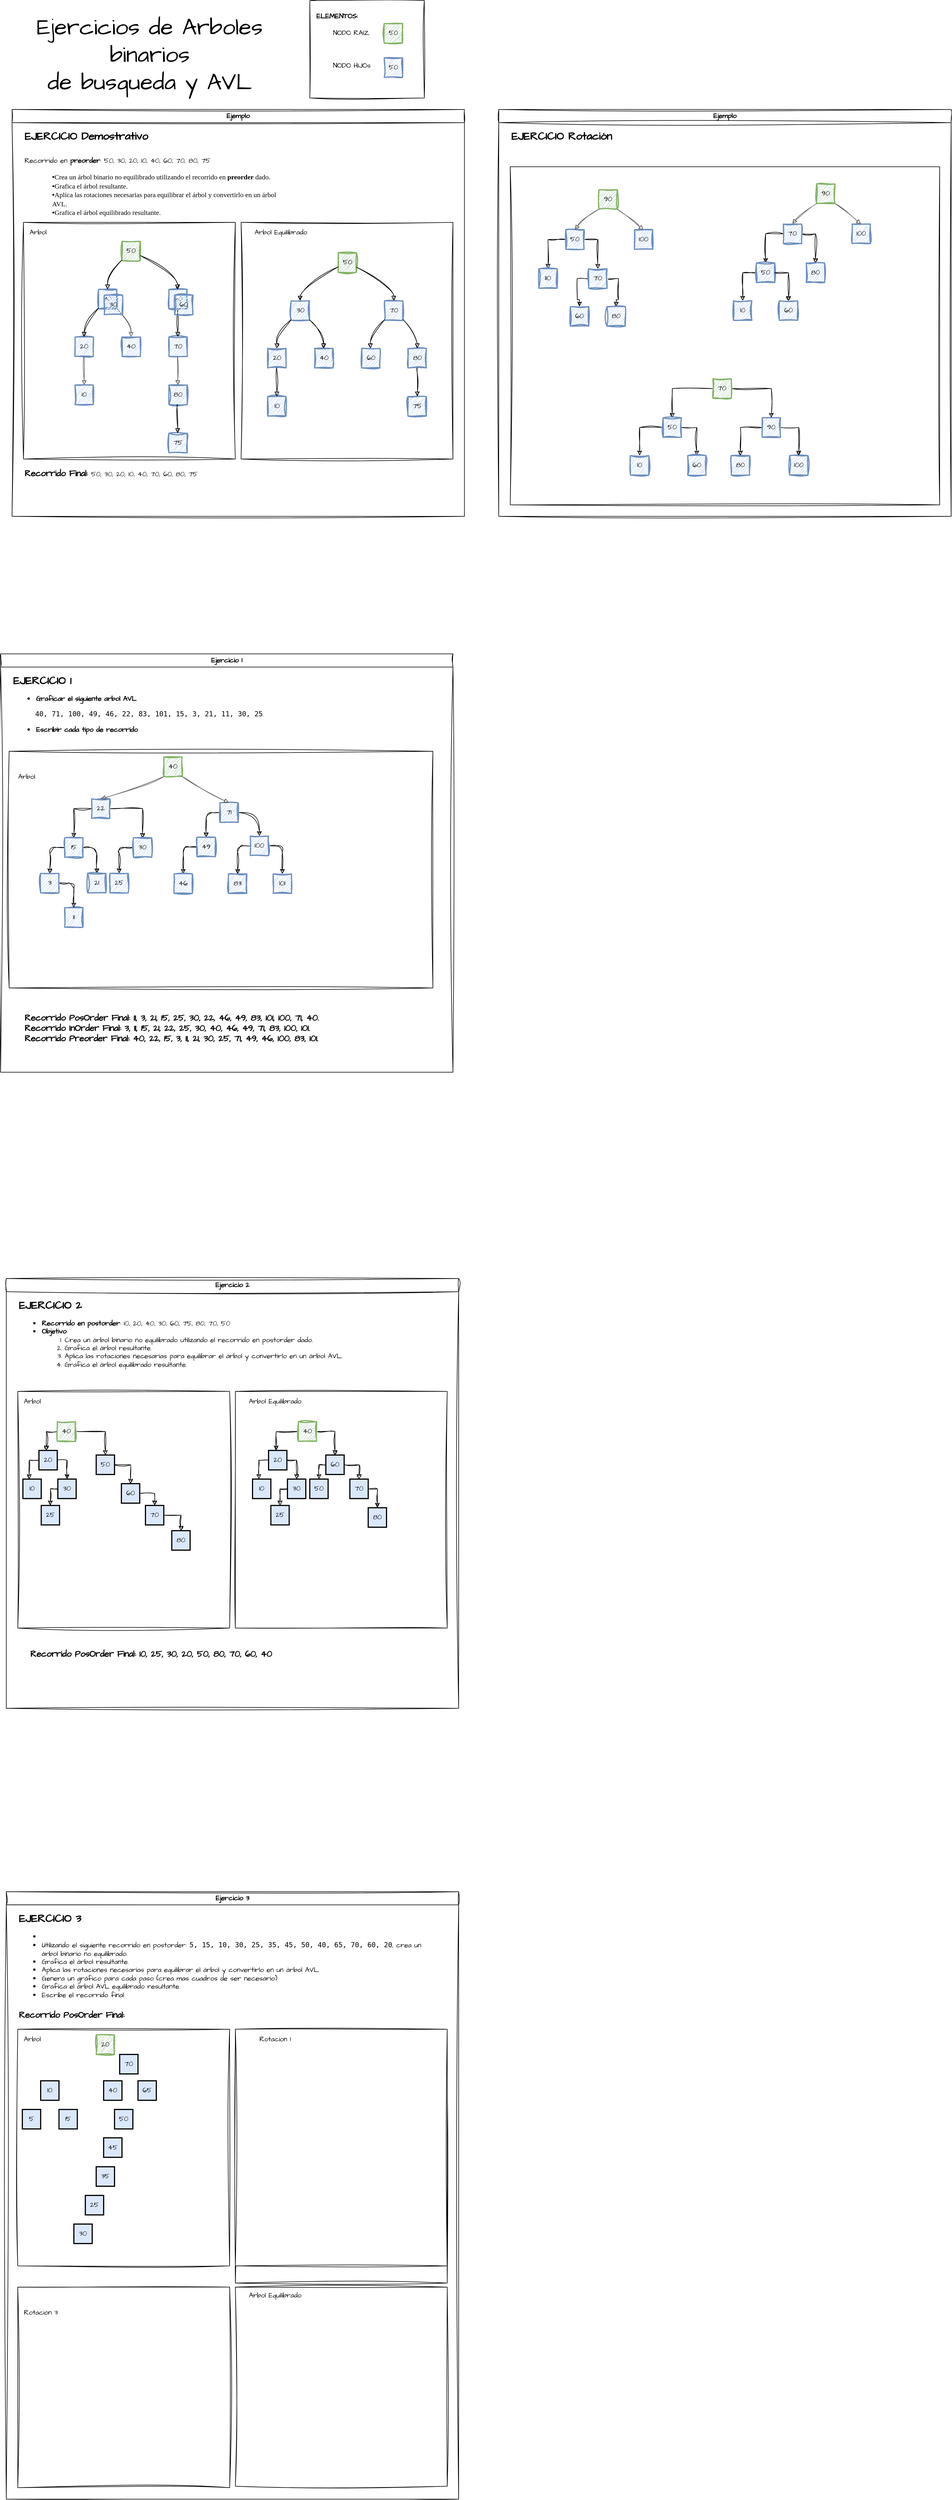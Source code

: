 <mxfile version="24.6.2" type="device">
  <diagram name="Page-1" id="iGFaFkLen2ha86TPHyOW">
    <mxGraphModel dx="1386" dy="793" grid="1" gridSize="10" guides="1" tooltips="1" connect="1" arrows="1" fold="1" page="1" pageScale="1" pageWidth="850" pageHeight="1100" math="0" shadow="0">
      <root>
        <mxCell id="0" />
        <mxCell id="1" parent="0" />
        <mxCell id="wHjt6BL8KsARlK0QFsNv-28" value="" style="group" parent="1" connectable="0" vertex="1">
          <mxGeometry x="560" y="20" width="220" height="190" as="geometry" />
        </mxCell>
        <mxCell id="wHjt6BL8KsARlK0QFsNv-21" value="&amp;nbsp; &lt;b&gt;ELEMENTOS:&lt;/b&gt;&lt;div&gt;&lt;br&gt;&lt;/div&gt;&lt;div&gt;&lt;span style=&quot;background-color: initial;&quot;&gt;&lt;span style=&quot;white-space: pre;&quot;&gt;&#x9;&lt;/span&gt;NODO RAIZ&lt;/span&gt;&lt;br&gt;&lt;/div&gt;&lt;div&gt;&lt;br&gt;&lt;/div&gt;&lt;div&gt;&lt;span style=&quot;background-color: initial;&quot;&gt;&lt;br&gt;&lt;/span&gt;&lt;/div&gt;&lt;div&gt;&lt;span style=&quot;background-color: initial;&quot;&gt;&lt;br&gt;&lt;/span&gt;&lt;/div&gt;&lt;div&gt;&lt;div&gt;&lt;span style=&quot;background-color: initial;&quot;&gt;&lt;span style=&quot;white-space: pre;&quot;&gt;&#x9;&lt;/span&gt;NODO HIJOs&lt;/span&gt;&lt;/div&gt;&lt;/div&gt;&lt;div&gt;&lt;span style=&quot;background-color: initial;&quot;&gt;&lt;br&gt;&lt;/span&gt;&lt;/div&gt;&lt;div&gt;&lt;span style=&quot;background-color: initial;&quot;&gt;&lt;br&gt;&lt;/span&gt;&lt;/div&gt;" style="rounded=0;whiteSpace=wrap;html=1;sketch=1;hachureGap=4;jiggle=2;curveFitting=1;fontFamily=Architects Daughter;fontSource=https%3A%2F%2Ffonts.googleapis.com%2Fcss%3Ffamily%3DArchitects%2BDaughter;align=left;" parent="wHjt6BL8KsARlK0QFsNv-28" vertex="1">
          <mxGeometry width="200" height="170" as="geometry" />
        </mxCell>
        <mxCell id="wHjt6BL8KsARlK0QFsNv-66" value="50" style="whiteSpace=wrap;strokeWidth=2;sketch=1;hachureGap=4;jiggle=2;curveFitting=1;fontFamily=Architects Daughter;fontSource=https%3A%2F%2Ffonts.googleapis.com%2Fcss%3Ffamily%3DArchitects%2BDaughter;fillColor=#d5e8d4;strokeColor=#82b366;" parent="wHjt6BL8KsARlK0QFsNv-28" vertex="1">
          <mxGeometry x="130" y="40" width="32" height="34" as="geometry" />
        </mxCell>
        <mxCell id="wHjt6BL8KsARlK0QFsNv-73" value="50" style="whiteSpace=wrap;strokeWidth=2;sketch=1;hachureGap=4;jiggle=2;curveFitting=1;fontFamily=Architects Daughter;fontSource=https%3A%2F%2Ffonts.googleapis.com%2Fcss%3Ffamily%3DArchitects%2BDaughter;fillColor=#dae8fc;strokeColor=#6c8ebf;" parent="wHjt6BL8KsARlK0QFsNv-28" vertex="1">
          <mxGeometry x="130" y="100" width="32" height="34" as="geometry" />
        </mxCell>
        <mxCell id="wHjt6BL8KsARlK0QFsNv-78" value="&lt;font style=&quot;font-size: 40px;&quot;&gt;Ejercicios de Arboles&lt;/font&gt;&lt;div&gt;&lt;font style=&quot;font-size: 40px;&quot;&gt;&amp;nbsp;binarios&amp;nbsp;&lt;/font&gt;&lt;div&gt;&lt;font style=&quot;font-size: 40px;&quot;&gt;de busqueda y AVL&lt;/font&gt;&lt;/div&gt;&lt;/div&gt;" style="text;html=1;align=center;verticalAlign=middle;resizable=0;points=[];autosize=1;strokeColor=none;fillColor=none;fontFamily=Architects Daughter;fontSource=https%3A%2F%2Ffonts.googleapis.com%2Fcss%3Ffamily%3DArchitects%2BDaughter;" parent="1" vertex="1">
          <mxGeometry x="70" y="35" width="420" height="160" as="geometry" />
        </mxCell>
        <mxCell id="wHjt6BL8KsARlK0QFsNv-98" value="Ejemplo" style="swimlane;whiteSpace=wrap;html=1;sketch=1;hachureGap=4;jiggle=2;curveFitting=1;fontFamily=Architects Daughter;fontSource=https%3A%2F%2Ffonts.googleapis.com%2Fcss%3Ffamily%3DArchitects%2BDaughter;movable=1;resizable=1;rotatable=1;deletable=1;editable=1;locked=0;connectable=1;" parent="1" vertex="1">
          <mxGeometry x="40" y="210" width="790" height="710" as="geometry">
            <mxRectangle x="40" y="210" width="90" height="30" as="alternateBounds" />
          </mxGeometry>
        </mxCell>
        <mxCell id="wHjt6BL8KsARlK0QFsNv-120" value="" style="rounded=0;whiteSpace=wrap;html=1;sketch=1;hachureGap=4;jiggle=2;curveFitting=1;fontFamily=Architects Daughter;fontSource=https%3A%2F%2Ffonts.googleapis.com%2Fcss%3Ffamily%3DArchitects%2BDaughter;movable=0;resizable=0;rotatable=0;deletable=0;editable=0;locked=1;connectable=0;" parent="wHjt6BL8KsARlK0QFsNv-98" vertex="1">
          <mxGeometry x="20" y="197" width="370" height="413" as="geometry" />
        </mxCell>
        <mxCell id="wHjt6BL8KsARlK0QFsNv-99" value="&lt;p style=&quot;margin-top: 0pt; margin-bottom: 0pt; margin-left: 0in; direction: ltr; unicode-bidi: embed; font-size: 19px;&quot;&gt;&lt;span style=&quot;font-style: normal;&quot;&gt;&lt;font style=&quot;font-size: 19px;&quot;&gt;&lt;b style=&quot;&quot;&gt;EJERCICIO Demostrativo&lt;/b&gt;&lt;/font&gt;&lt;/span&gt;&lt;/p&gt;&lt;font style=&quot;font-size: 19px;&quot;&gt;&lt;br&gt;&lt;/font&gt;&lt;p style=&quot;language:es-EC;margin-top:0pt;margin-bottom:0pt;margin-left:0in;&lt;br/&gt;text-align:left;direction:ltr;unicode-bidi:embed;mso-line-break-override:none;&lt;br/&gt;word-break:normal;punctuation-wrap:hanging&quot;&gt;&lt;span style=&quot;font-style: normal;&quot;&gt;&lt;font style=&quot;font-size: 12px;&quot;&gt;Recorrido en &lt;b&gt;preorder&lt;/b&gt;: 50, 30, 20, 10, 40, 60, 70, 80, 75 &lt;/font&gt;&lt;/span&gt;&lt;/p&gt;&lt;font style=&quot;font-size: 12px;&quot;&gt;&lt;br&gt;&lt;/font&gt;&lt;div style=&quot;language:es-EC;margin-top:0pt;margin-bottom:0pt;margin-left:.5in;&lt;br/&gt;text-indent:-.5in;text-align:left;direction:ltr;unicode-bidi:embed;mso-line-break-override:&lt;br/&gt;none;word-break:normal;punctuation-wrap:hanging&quot;&gt;&lt;font style=&quot;font-size: 12px;&quot;&gt;&lt;span style=&quot;mso-special-format:bullet;font-family:Arial&quot;&gt;•&lt;/span&gt;&lt;span style=&quot;font-family: Söhne; font-weight: normal; font-style: normal;&quot;&gt;Crea un árbol binario no equilibrado utilizando el recorrido en &lt;/span&gt;&lt;span style=&quot;font-family: Söhne; font-style: normal;&quot;&gt;&lt;b&gt;preorder&lt;/b&gt;&lt;/span&gt;&lt;span style=&quot;font-family: Söhne; font-weight: normal; font-style: normal;&quot;&gt; dado.&lt;/span&gt;&lt;/font&gt;&lt;/div&gt;&lt;div style=&quot;language:es-EC;margin-top:0pt;margin-bottom:0pt;margin-left:.5in;&lt;br/&gt;text-indent:-.5in;text-align:left;direction:ltr;unicode-bidi:embed;mso-line-break-override:&lt;br/&gt;none;word-break:normal;punctuation-wrap:hanging&quot;&gt;&lt;font style=&quot;font-size: 12px;&quot;&gt;&lt;span style=&quot;mso-special-format:bullet;font-family:Arial&quot;&gt;•&lt;/span&gt;&lt;span style=&quot;font-family: Söhne; font-weight: normal; font-style: normal;&quot;&gt;Grafica el árbol resultante.&lt;/span&gt;&lt;/font&gt;&lt;/div&gt;&lt;div style=&quot;language:es-EC;margin-top:0pt;margin-bottom:0pt;margin-left:.5in;&lt;br/&gt;text-indent:-.5in;text-align:left;direction:ltr;unicode-bidi:embed;mso-line-break-override:&lt;br/&gt;none;word-break:normal;punctuation-wrap:hanging&quot;&gt;&lt;font style=&quot;font-size: 12px;&quot;&gt;&lt;span style=&quot;mso-special-format:bullet;font-family:Arial&quot;&gt;•&lt;/span&gt;&lt;span style=&quot;font-family: Söhne; font-weight: normal; font-style: normal;&quot;&gt;Aplica las rotaciones necesarias para equilibrar el árbol y convertirlo en un árbol AVL.&lt;/span&gt;&lt;/font&gt;&lt;/div&gt;&lt;div style=&quot;language:es-EC;margin-top:0pt;margin-bottom:0pt;margin-left:.5in;&lt;br/&gt;text-indent:-.5in;text-align:left;direction:ltr;unicode-bidi:embed;mso-line-break-override:&lt;br/&gt;none;word-break:normal;punctuation-wrap:hanging&quot;&gt;&lt;font style=&quot;font-size: 12px;&quot;&gt;&lt;span style=&quot;font-family: Arial;&quot;&gt;•&lt;/span&gt;&lt;span style=&quot;font-family: Söhne; font-weight: normal; font-style: normal;&quot;&gt;Grafica el árbol equilibrado resultante.&lt;/span&gt;&lt;/font&gt;&lt;/div&gt;" style="text;whiteSpace=wrap;html=1;fontFamily=Architects Daughter;fontSource=https%3A%2F%2Ffonts.googleapis.com%2Fcss%3Ffamily%3DArchitects%2BDaughter;movable=1;resizable=1;rotatable=1;deletable=1;editable=1;locked=0;connectable=1;" parent="wHjt6BL8KsARlK0QFsNv-98" vertex="1">
          <mxGeometry x="20" y="30" width="460" height="180" as="geometry" />
        </mxCell>
        <mxCell id="wHjt6BL8KsARlK0QFsNv-100" value="10" style="whiteSpace=wrap;strokeWidth=2;sketch=1;hachureGap=4;jiggle=2;curveFitting=1;fontFamily=Architects Daughter;fontSource=https%3A%2F%2Ffonts.googleapis.com%2Fcss%3Ffamily%3DArchitects%2BDaughter;fillColor=#dae8fc;strokeColor=#6c8ebf;movable=1;resizable=1;rotatable=1;deletable=1;editable=1;locked=0;connectable=1;" parent="wHjt6BL8KsARlK0QFsNv-98" vertex="1">
          <mxGeometry x="110" y="481" width="32" height="34" as="geometry" />
        </mxCell>
        <mxCell id="wHjt6BL8KsARlK0QFsNv-101" value="20" style="whiteSpace=wrap;strokeWidth=2;sketch=1;hachureGap=4;jiggle=2;curveFitting=1;fontFamily=Architects Daughter;fontSource=https%3A%2F%2Ffonts.googleapis.com%2Fcss%3Ffamily%3DArchitects%2BDaughter;fillColor=#dae8fc;strokeColor=#6c8ebf;movable=1;resizable=1;rotatable=1;deletable=1;editable=1;locked=0;connectable=1;" parent="wHjt6BL8KsARlK0QFsNv-98" vertex="1">
          <mxGeometry x="110" y="397" width="32" height="34" as="geometry" />
        </mxCell>
        <mxCell id="wHjt6BL8KsARlK0QFsNv-102" value="30" style="whiteSpace=wrap;strokeWidth=2;sketch=1;hachureGap=4;jiggle=2;curveFitting=1;fontFamily=Architects Daughter;fontSource=https%3A%2F%2Ffonts.googleapis.com%2Fcss%3Ffamily%3DArchitects%2BDaughter;fillColor=#dae8fc;strokeColor=#6c8ebf;movable=0;resizable=0;rotatable=0;deletable=0;editable=0;locked=1;connectable=0;" parent="wHjt6BL8KsARlK0QFsNv-98" vertex="1">
          <mxGeometry x="151" y="314" width="32" height="34" as="geometry" />
        </mxCell>
        <mxCell id="wHjt6BL8KsARlK0QFsNv-103" value="40" style="whiteSpace=wrap;strokeWidth=2;sketch=1;hachureGap=4;jiggle=2;curveFitting=1;fontFamily=Architects Daughter;fontSource=https%3A%2F%2Ffonts.googleapis.com%2Fcss%3Ffamily%3DArchitects%2BDaughter;fillColor=#dae8fc;strokeColor=#6c8ebf;movable=1;resizable=1;rotatable=1;deletable=1;editable=1;locked=0;connectable=1;" parent="wHjt6BL8KsARlK0QFsNv-98" vertex="1">
          <mxGeometry x="192" y="397" width="32" height="34" as="geometry" />
        </mxCell>
        <mxCell id="wHjt6BL8KsARlK0QFsNv-104" value="50" style="whiteSpace=wrap;strokeWidth=2;sketch=1;hachureGap=4;jiggle=2;curveFitting=1;fontFamily=Architects Daughter;fontSource=https%3A%2F%2Ffonts.googleapis.com%2Fcss%3Ffamily%3DArchitects%2BDaughter;fillColor=#d5e8d4;strokeColor=#82b366;movable=0;resizable=0;rotatable=0;deletable=0;editable=0;locked=1;connectable=0;" parent="wHjt6BL8KsARlK0QFsNv-98" vertex="1">
          <mxGeometry x="192" y="230" width="32" height="34" as="geometry" />
        </mxCell>
        <mxCell id="wHjt6BL8KsARlK0QFsNv-105" value="60" style="whiteSpace=wrap;strokeWidth=2;sketch=1;hachureGap=4;jiggle=2;curveFitting=1;fontFamily=Architects Daughter;fontSource=https%3A%2F%2Ffonts.googleapis.com%2Fcss%3Ffamily%3DArchitects%2BDaughter;fillColor=#dae8fc;strokeColor=#6c8ebf;movable=0;resizable=0;rotatable=0;deletable=0;editable=0;locked=1;connectable=0;" parent="wHjt6BL8KsARlK0QFsNv-98" vertex="1">
          <mxGeometry x="274" y="314" width="32" height="34" as="geometry" />
        </mxCell>
        <mxCell id="wHjt6BL8KsARlK0QFsNv-106" value="70" style="whiteSpace=wrap;strokeWidth=2;sketch=1;hachureGap=4;jiggle=2;curveFitting=1;fontFamily=Architects Daughter;fontSource=https%3A%2F%2Ffonts.googleapis.com%2Fcss%3Ffamily%3DArchitects%2BDaughter;fillColor=#dae8fc;strokeColor=#6c8ebf;movable=1;resizable=1;rotatable=1;deletable=1;editable=1;locked=0;connectable=1;" parent="wHjt6BL8KsARlK0QFsNv-98" vertex="1">
          <mxGeometry x="274" y="397" width="32" height="34" as="geometry" />
        </mxCell>
        <mxCell id="wHjt6BL8KsARlK0QFsNv-107" value="75" style="whiteSpace=wrap;strokeWidth=2;sketch=1;hachureGap=4;jiggle=2;curveFitting=1;fontFamily=Architects Daughter;fontSource=https%3A%2F%2Ffonts.googleapis.com%2Fcss%3Ffamily%3DArchitects%2BDaughter;fillColor=#dae8fc;strokeColor=#6c8ebf;" parent="wHjt6BL8KsARlK0QFsNv-98" vertex="1">
          <mxGeometry x="274" y="565" width="32" height="34" as="geometry" />
        </mxCell>
        <mxCell id="wHjt6BL8KsARlK0QFsNv-108" value="80" style="whiteSpace=wrap;strokeWidth=2;sketch=1;hachureGap=4;jiggle=2;curveFitting=1;fontFamily=Architects Daughter;fontSource=https%3A%2F%2Ffonts.googleapis.com%2Fcss%3Ffamily%3DArchitects%2BDaughter;fillColor=#dae8fc;strokeColor=#6c8ebf;movable=1;resizable=1;rotatable=1;deletable=1;editable=1;locked=0;connectable=1;" parent="wHjt6BL8KsARlK0QFsNv-98" vertex="1">
          <mxGeometry x="274" y="481" width="32" height="34" as="geometry" />
        </mxCell>
        <mxCell id="wHjt6BL8KsARlK0QFsNv-109" value="" style="curved=1;startArrow=none;endArrow=block;exitX=-0.01;exitY=0.97;entryX=0.49;entryY=-0.01;rounded=0;sketch=1;hachureGap=4;jiggle=2;curveFitting=1;fontFamily=Architects Daughter;fontSource=https%3A%2F%2Ffonts.googleapis.com%2Fcss%3Ffamily%3DArchitects%2BDaughter;movable=0;resizable=0;rotatable=0;deletable=0;editable=0;locked=1;connectable=0;" parent="wHjt6BL8KsARlK0QFsNv-98" source="wHjt6BL8KsARlK0QFsNv-104" target="wHjt6BL8KsARlK0QFsNv-102" edge="1">
          <mxGeometry relative="1" as="geometry">
            <Array as="points">
              <mxPoint x="167" y="289" />
            </Array>
          </mxGeometry>
        </mxCell>
        <mxCell id="wHjt6BL8KsARlK0QFsNv-110" value="" style="curved=1;startArrow=none;endArrow=block;exitX=0;exitY=0.96;entryX=0.5;entryY=0.01;rounded=0;sketch=1;hachureGap=4;jiggle=2;curveFitting=1;fontFamily=Architects Daughter;fontSource=https%3A%2F%2Ffonts.googleapis.com%2Fcss%3Ffamily%3DArchitects%2BDaughter;movable=1;resizable=1;rotatable=1;deletable=1;editable=1;locked=0;connectable=1;" parent="wHjt6BL8KsARlK0QFsNv-98" source="wHjt6BL8KsARlK0QFsNv-102" target="wHjt6BL8KsARlK0QFsNv-101" edge="1">
          <mxGeometry relative="1" as="geometry">
            <Array as="points">
              <mxPoint x="126" y="372" />
            </Array>
          </mxGeometry>
        </mxCell>
        <mxCell id="wHjt6BL8KsARlK0QFsNv-111" value="" style="curved=1;startArrow=none;endArrow=block;exitX=0.5;exitY=1;entryX=0.5;entryY=0;rounded=0;sketch=1;hachureGap=4;jiggle=2;curveFitting=1;fontFamily=Architects Daughter;fontSource=https%3A%2F%2Ffonts.googleapis.com%2Fcss%3Ffamily%3DArchitects%2BDaughter;fillColor=#f5f5f5;strokeColor=#666666;movable=1;resizable=1;rotatable=1;deletable=1;editable=1;locked=0;connectable=1;" parent="wHjt6BL8KsARlK0QFsNv-98" source="wHjt6BL8KsARlK0QFsNv-101" target="wHjt6BL8KsARlK0QFsNv-100" edge="1">
          <mxGeometry relative="1" as="geometry">
            <Array as="points" />
          </mxGeometry>
        </mxCell>
        <mxCell id="wHjt6BL8KsARlK0QFsNv-112" value="" style="curved=1;startArrow=none;endArrow=block;exitX=0.99;exitY=0.96;entryX=0.49;entryY=0.01;rounded=0;sketch=1;hachureGap=4;jiggle=2;curveFitting=1;fontFamily=Architects Daughter;fontSource=https%3A%2F%2Ffonts.googleapis.com%2Fcss%3Ffamily%3DArchitects%2BDaughter;fillColor=#f5f5f5;strokeColor=#666666;movable=1;resizable=1;rotatable=1;deletable=1;editable=1;locked=0;connectable=1;" parent="wHjt6BL8KsARlK0QFsNv-98" source="wHjt6BL8KsARlK0QFsNv-102" target="wHjt6BL8KsARlK0QFsNv-103" edge="1">
          <mxGeometry relative="1" as="geometry">
            <Array as="points">
              <mxPoint x="208" y="372" />
            </Array>
          </mxGeometry>
        </mxCell>
        <mxCell id="wHjt6BL8KsARlK0QFsNv-113" value="" style="curved=1;startArrow=none;endArrow=block;exitX=0.99;exitY=0.73;entryX=0.48;entryY=-0.01;rounded=0;sketch=1;hachureGap=4;jiggle=2;curveFitting=1;fontFamily=Architects Daughter;fontSource=https%3A%2F%2Ffonts.googleapis.com%2Fcss%3Ffamily%3DArchitects%2BDaughter;movable=0;resizable=0;rotatable=0;deletable=0;editable=0;locked=1;connectable=0;" parent="wHjt6BL8KsARlK0QFsNv-98" source="wHjt6BL8KsARlK0QFsNv-104" target="wHjt6BL8KsARlK0QFsNv-105" edge="1">
          <mxGeometry relative="1" as="geometry">
            <Array as="points">
              <mxPoint x="289" y="289" />
            </Array>
          </mxGeometry>
        </mxCell>
        <mxCell id="wHjt6BL8KsARlK0QFsNv-114" value="" style="curved=1;startArrow=none;endArrow=block;exitX=0.48;exitY=0.98;entryX=0.48;entryY=0.01;rounded=0;sketch=1;hachureGap=4;jiggle=2;curveFitting=1;fontFamily=Architects Daughter;fontSource=https%3A%2F%2Ffonts.googleapis.com%2Fcss%3Ffamily%3DArchitects%2BDaughter;movable=1;resizable=1;rotatable=1;deletable=1;editable=1;locked=0;connectable=1;" parent="wHjt6BL8KsARlK0QFsNv-98" source="wHjt6BL8KsARlK0QFsNv-105" target="wHjt6BL8KsARlK0QFsNv-106" edge="1">
          <mxGeometry relative="1" as="geometry">
            <Array as="points" />
          </mxGeometry>
        </mxCell>
        <mxCell id="wHjt6BL8KsARlK0QFsNv-115" value="" style="curved=1;startArrow=none;endArrow=block;exitX=0.48;exitY=1;entryX=0.48;entryY=0;rounded=0;sketch=1;hachureGap=4;jiggle=2;curveFitting=1;fontFamily=Architects Daughter;fontSource=https%3A%2F%2Ffonts.googleapis.com%2Fcss%3Ffamily%3DArchitects%2BDaughter;fillColor=#f5f5f5;strokeColor=#666666;movable=1;resizable=1;rotatable=1;deletable=1;editable=1;locked=0;connectable=1;" parent="wHjt6BL8KsARlK0QFsNv-98" source="wHjt6BL8KsARlK0QFsNv-106" target="wHjt6BL8KsARlK0QFsNv-108" edge="1">
          <mxGeometry relative="1" as="geometry">
            <Array as="points" />
          </mxGeometry>
        </mxCell>
        <mxCell id="wHjt6BL8KsARlK0QFsNv-116" value="" style="curved=1;startArrow=none;endArrow=block;exitX=0.48;exitY=0.99;entryX=0.48;entryY=-0.01;rounded=0;sketch=1;hachureGap=4;jiggle=2;curveFitting=1;fontFamily=Architects Daughter;fontSource=https%3A%2F%2Ffonts.googleapis.com%2Fcss%3Ffamily%3DArchitects%2BDaughter;movable=1;resizable=1;rotatable=1;deletable=1;editable=1;locked=0;connectable=1;" parent="wHjt6BL8KsARlK0QFsNv-98" source="wHjt6BL8KsARlK0QFsNv-108" target="wHjt6BL8KsARlK0QFsNv-107" edge="1">
          <mxGeometry relative="1" as="geometry">
            <Array as="points" />
          </mxGeometry>
        </mxCell>
        <mxCell id="wHjt6BL8KsARlK0QFsNv-122" value="" style="rounded=0;whiteSpace=wrap;html=1;sketch=1;hachureGap=4;jiggle=2;curveFitting=1;fontFamily=Architects Daughter;fontSource=https%3A%2F%2Ffonts.googleapis.com%2Fcss%3Ffamily%3DArchitects%2BDaughter;movable=0;resizable=0;rotatable=0;deletable=0;editable=0;locked=1;connectable=0;" parent="wHjt6BL8KsARlK0QFsNv-98" vertex="1">
          <mxGeometry x="400" y="197" width="370" height="413" as="geometry" />
        </mxCell>
        <mxCell id="wHjt6BL8KsARlK0QFsNv-123" value="Arbol" style="text;html=1;align=center;verticalAlign=middle;resizable=0;points=[];autosize=1;strokeColor=none;fillColor=none;fontFamily=Architects Daughter;fontSource=https%3A%2F%2Ffonts.googleapis.com%2Fcss%3Ffamily%3DArchitects%2BDaughter;movable=0;rotatable=0;deletable=0;editable=0;locked=1;connectable=0;" parent="wHjt6BL8KsARlK0QFsNv-98" vertex="1">
          <mxGeometry x="20" y="200" width="50" height="30" as="geometry" />
        </mxCell>
        <mxCell id="wHjt6BL8KsARlK0QFsNv-126" value="10" style="whiteSpace=wrap;strokeWidth=2;sketch=1;hachureGap=4;jiggle=2;curveFitting=1;fontFamily=Architects Daughter;fontSource=https%3A%2F%2Ffonts.googleapis.com%2Fcss%3Ffamily%3DArchitects%2BDaughter;fillColor=#dae8fc;strokeColor=#6c8ebf;movable=0;resizable=0;rotatable=0;deletable=0;editable=0;locked=1;connectable=0;" parent="wHjt6BL8KsARlK0QFsNv-98" vertex="1">
          <mxGeometry x="446.5" y="501" width="32" height="34" as="geometry" />
        </mxCell>
        <mxCell id="wHjt6BL8KsARlK0QFsNv-127" value="20" style="whiteSpace=wrap;strokeWidth=2;sketch=1;hachureGap=4;jiggle=2;curveFitting=1;fontFamily=Architects Daughter;fontSource=https%3A%2F%2Ffonts.googleapis.com%2Fcss%3Ffamily%3DArchitects%2BDaughter;fillColor=#dae8fc;strokeColor=#6c8ebf;movable=0;resizable=0;rotatable=0;deletable=0;editable=0;locked=1;connectable=0;" parent="wHjt6BL8KsARlK0QFsNv-98" vertex="1">
          <mxGeometry x="446.5" y="417" width="32" height="34" as="geometry" />
        </mxCell>
        <mxCell id="wHjt6BL8KsARlK0QFsNv-128" value="30" style="whiteSpace=wrap;strokeWidth=2;sketch=1;hachureGap=4;jiggle=2;curveFitting=1;fontFamily=Architects Daughter;fontSource=https%3A%2F%2Ffonts.googleapis.com%2Fcss%3Ffamily%3DArchitects%2BDaughter;fillColor=#dae8fc;strokeColor=#6c8ebf;movable=0;resizable=0;rotatable=0;deletable=0;editable=0;locked=1;connectable=0;" parent="wHjt6BL8KsARlK0QFsNv-98" vertex="1">
          <mxGeometry x="487.5" y="334" width="32" height="34" as="geometry" />
        </mxCell>
        <mxCell id="wHjt6BL8KsARlK0QFsNv-129" value="40" style="whiteSpace=wrap;strokeWidth=2;sketch=1;hachureGap=4;jiggle=2;curveFitting=1;fontFamily=Architects Daughter;fontSource=https%3A%2F%2Ffonts.googleapis.com%2Fcss%3Ffamily%3DArchitects%2BDaughter;fillColor=#dae8fc;strokeColor=#6c8ebf;movable=0;resizable=0;rotatable=0;deletable=0;editable=0;locked=1;connectable=0;" parent="wHjt6BL8KsARlK0QFsNv-98" vertex="1">
          <mxGeometry x="528.5" y="417" width="32" height="34" as="geometry" />
        </mxCell>
        <mxCell id="wHjt6BL8KsARlK0QFsNv-130" value="50" style="whiteSpace=wrap;strokeWidth=2;sketch=1;hachureGap=4;jiggle=2;curveFitting=1;fontFamily=Architects Daughter;fontSource=https%3A%2F%2Ffonts.googleapis.com%2Fcss%3Ffamily%3DArchitects%2BDaughter;fillColor=#d5e8d4;strokeColor=#82b366;movable=0;resizable=0;rotatable=0;deletable=0;editable=0;locked=1;connectable=0;" parent="wHjt6BL8KsARlK0QFsNv-98" vertex="1">
          <mxGeometry x="569.5" y="250" width="32" height="34" as="geometry" />
        </mxCell>
        <mxCell id="wHjt6BL8KsARlK0QFsNv-131" value="60" style="whiteSpace=wrap;strokeWidth=2;sketch=1;hachureGap=4;jiggle=2;curveFitting=1;fontFamily=Architects Daughter;fontSource=https%3A%2F%2Ffonts.googleapis.com%2Fcss%3Ffamily%3DArchitects%2BDaughter;fillColor=#dae8fc;strokeColor=#6c8ebf;movable=0;resizable=0;rotatable=0;deletable=0;editable=0;locked=1;connectable=0;" parent="wHjt6BL8KsARlK0QFsNv-98" vertex="1">
          <mxGeometry x="610.5" y="417" width="32" height="34" as="geometry" />
        </mxCell>
        <mxCell id="wHjt6BL8KsARlK0QFsNv-132" value="70" style="whiteSpace=wrap;strokeWidth=2;sketch=1;hachureGap=4;jiggle=2;curveFitting=1;fontFamily=Architects Daughter;fontSource=https%3A%2F%2Ffonts.googleapis.com%2Fcss%3Ffamily%3DArchitects%2BDaughter;fillColor=#dae8fc;strokeColor=#6c8ebf;movable=0;resizable=0;rotatable=0;deletable=0;editable=0;locked=1;connectable=0;" parent="wHjt6BL8KsARlK0QFsNv-98" vertex="1">
          <mxGeometry x="650.5" y="334" width="32" height="34" as="geometry" />
        </mxCell>
        <mxCell id="wHjt6BL8KsARlK0QFsNv-133" value="75" style="whiteSpace=wrap;strokeWidth=2;sketch=1;hachureGap=4;jiggle=2;curveFitting=1;fontFamily=Architects Daughter;fontSource=https%3A%2F%2Ffonts.googleapis.com%2Fcss%3Ffamily%3DArchitects%2BDaughter;fillColor=#dae8fc;strokeColor=#6c8ebf;movable=0;resizable=0;rotatable=0;deletable=0;editable=0;locked=1;connectable=0;" parent="wHjt6BL8KsARlK0QFsNv-98" vertex="1">
          <mxGeometry x="691.5" y="501" width="32" height="34" as="geometry" />
        </mxCell>
        <mxCell id="wHjt6BL8KsARlK0QFsNv-134" value="80" style="whiteSpace=wrap;strokeWidth=2;sketch=1;hachureGap=4;jiggle=2;curveFitting=1;fontFamily=Architects Daughter;fontSource=https%3A%2F%2Ffonts.googleapis.com%2Fcss%3Ffamily%3DArchitects%2BDaughter;fillColor=#dae8fc;strokeColor=#6c8ebf;movable=0;resizable=0;rotatable=0;deletable=0;editable=0;locked=1;connectable=0;" parent="wHjt6BL8KsARlK0QFsNv-98" vertex="1">
          <mxGeometry x="691.5" y="417" width="32" height="34" as="geometry" />
        </mxCell>
        <mxCell id="wHjt6BL8KsARlK0QFsNv-135" value="" style="curved=1;startArrow=none;endArrow=block;exitX=-0.01;exitY=0.73;entryX=0.49;entryY=-0.01;rounded=0;sketch=1;hachureGap=4;jiggle=2;curveFitting=1;fontFamily=Architects Daughter;fontSource=https%3A%2F%2Ffonts.googleapis.com%2Fcss%3Ffamily%3DArchitects%2BDaughter;movable=0;resizable=0;rotatable=0;deletable=0;editable=0;locked=1;connectable=0;" parent="wHjt6BL8KsARlK0QFsNv-98" source="wHjt6BL8KsARlK0QFsNv-130" target="wHjt6BL8KsARlK0QFsNv-128" edge="1">
          <mxGeometry relative="1" as="geometry">
            <Array as="points">
              <mxPoint x="503.5" y="309" />
            </Array>
          </mxGeometry>
        </mxCell>
        <mxCell id="wHjt6BL8KsARlK0QFsNv-136" value="" style="curved=1;startArrow=none;endArrow=block;exitX=0.98;exitY=0.73;entryX=0.51;entryY=-0.01;rounded=0;sketch=1;hachureGap=4;jiggle=2;curveFitting=1;fontFamily=Architects Daughter;fontSource=https%3A%2F%2Ffonts.googleapis.com%2Fcss%3Ffamily%3DArchitects%2BDaughter;movable=0;resizable=0;rotatable=0;deletable=0;editable=0;locked=1;connectable=0;" parent="wHjt6BL8KsARlK0QFsNv-98" source="wHjt6BL8KsARlK0QFsNv-130" target="wHjt6BL8KsARlK0QFsNv-132" edge="1">
          <mxGeometry relative="1" as="geometry">
            <Array as="points">
              <mxPoint x="666.5" y="309" />
            </Array>
          </mxGeometry>
        </mxCell>
        <mxCell id="wHjt6BL8KsARlK0QFsNv-137" value="" style="curved=1;startArrow=none;endArrow=block;exitX=0;exitY=0.96;entryX=0.5;entryY=0.01;rounded=0;sketch=1;hachureGap=4;jiggle=2;curveFitting=1;fontFamily=Architects Daughter;fontSource=https%3A%2F%2Ffonts.googleapis.com%2Fcss%3Ffamily%3DArchitects%2BDaughter;movable=0;resizable=0;rotatable=0;deletable=0;editable=0;locked=1;connectable=0;" parent="wHjt6BL8KsARlK0QFsNv-98" source="wHjt6BL8KsARlK0QFsNv-128" target="wHjt6BL8KsARlK0QFsNv-127" edge="1">
          <mxGeometry relative="1" as="geometry">
            <Array as="points">
              <mxPoint x="462.5" y="392" />
            </Array>
          </mxGeometry>
        </mxCell>
        <mxCell id="wHjt6BL8KsARlK0QFsNv-138" value="" style="curved=1;startArrow=none;endArrow=block;exitX=0.99;exitY=0.96;entryX=0.49;entryY=0.01;rounded=0;sketch=1;hachureGap=4;jiggle=2;curveFitting=1;fontFamily=Architects Daughter;fontSource=https%3A%2F%2Ffonts.googleapis.com%2Fcss%3Ffamily%3DArchitects%2BDaughter;movable=0;resizable=0;rotatable=0;deletable=0;editable=0;locked=1;connectable=0;" parent="wHjt6BL8KsARlK0QFsNv-98" source="wHjt6BL8KsARlK0QFsNv-128" target="wHjt6BL8KsARlK0QFsNv-129" edge="1">
          <mxGeometry relative="1" as="geometry">
            <Array as="points">
              <mxPoint x="544.5" y="392" />
            </Array>
          </mxGeometry>
        </mxCell>
        <mxCell id="wHjt6BL8KsARlK0QFsNv-139" value="" style="curved=1;startArrow=none;endArrow=block;exitX=0.5;exitY=1;entryX=0.5;entryY=0;rounded=0;sketch=1;hachureGap=4;jiggle=2;curveFitting=1;fontFamily=Architects Daughter;fontSource=https%3A%2F%2Ffonts.googleapis.com%2Fcss%3Ffamily%3DArchitects%2BDaughter;movable=0;resizable=0;rotatable=0;deletable=0;editable=0;locked=1;connectable=0;" parent="wHjt6BL8KsARlK0QFsNv-98" source="wHjt6BL8KsARlK0QFsNv-127" target="wHjt6BL8KsARlK0QFsNv-126" edge="1">
          <mxGeometry relative="1" as="geometry">
            <Array as="points" />
          </mxGeometry>
        </mxCell>
        <mxCell id="wHjt6BL8KsARlK0QFsNv-140" value="" style="curved=1;startArrow=none;endArrow=block;exitX=0.01;exitY=0.96;entryX=0.48;entryY=0.01;rounded=0;sketch=1;hachureGap=4;jiggle=2;curveFitting=1;fontFamily=Architects Daughter;fontSource=https%3A%2F%2Ffonts.googleapis.com%2Fcss%3Ffamily%3DArchitects%2BDaughter;movable=0;resizable=0;rotatable=0;deletable=0;editable=0;locked=1;connectable=0;" parent="wHjt6BL8KsARlK0QFsNv-98" source="wHjt6BL8KsARlK0QFsNv-132" target="wHjt6BL8KsARlK0QFsNv-131" edge="1">
          <mxGeometry relative="1" as="geometry">
            <Array as="points">
              <mxPoint x="625.5" y="392" />
            </Array>
          </mxGeometry>
        </mxCell>
        <mxCell id="wHjt6BL8KsARlK0QFsNv-141" value="" style="curved=1;startArrow=none;endArrow=block;exitX=1.01;exitY=0.96;entryX=0.51;entryY=0.01;rounded=0;sketch=1;hachureGap=4;jiggle=2;curveFitting=1;fontFamily=Architects Daughter;fontSource=https%3A%2F%2Ffonts.googleapis.com%2Fcss%3Ffamily%3DArchitects%2BDaughter;movable=0;resizable=0;rotatable=0;deletable=0;editable=0;locked=1;connectable=0;" parent="wHjt6BL8KsARlK0QFsNv-98" source="wHjt6BL8KsARlK0QFsNv-132" target="wHjt6BL8KsARlK0QFsNv-134" edge="1">
          <mxGeometry relative="1" as="geometry">
            <Array as="points">
              <mxPoint x="707.5" y="392" />
            </Array>
          </mxGeometry>
        </mxCell>
        <mxCell id="wHjt6BL8KsARlK0QFsNv-142" value="" style="curved=1;startArrow=none;endArrow=block;exitX=0.51;exitY=1;entryX=0.51;entryY=0;rounded=0;sketch=1;hachureGap=4;jiggle=2;curveFitting=1;fontFamily=Architects Daughter;fontSource=https%3A%2F%2Ffonts.googleapis.com%2Fcss%3Ffamily%3DArchitects%2BDaughter;movable=0;resizable=0;rotatable=0;deletable=0;editable=0;locked=1;connectable=0;" parent="wHjt6BL8KsARlK0QFsNv-98" source="wHjt6BL8KsARlK0QFsNv-134" target="wHjt6BL8KsARlK0QFsNv-133" edge="1">
          <mxGeometry relative="1" as="geometry">
            <Array as="points" />
          </mxGeometry>
        </mxCell>
        <mxCell id="wHjt6BL8KsARlK0QFsNv-125" value="Arbol Equilibrado" style="text;html=1;align=center;verticalAlign=middle;resizable=0;points=[];autosize=1;strokeColor=none;fillColor=none;fontFamily=Architects Daughter;fontSource=https%3A%2F%2Ffonts.googleapis.com%2Fcss%3Ffamily%3DArchitects%2BDaughter;movable=0;rotatable=0;deletable=0;editable=0;locked=1;connectable=0;" parent="wHjt6BL8KsARlK0QFsNv-98" vertex="1">
          <mxGeometry x="408.5" y="200" width="120" height="30" as="geometry" />
        </mxCell>
        <mxCell id="wHjt6BL8KsARlK0QFsNv-340" value="&lt;p style=&quot;margin-top: 0pt; margin-bottom: 0pt; margin-left: 0in; direction: ltr; unicode-bidi: embed;&quot;&gt;&lt;b style=&quot;&quot;&gt;&lt;font style=&quot;font-size: 15px;&quot;&gt;Recorrido Final:&amp;nbsp;&lt;/font&gt;&lt;/b&gt;&lt;span style=&quot;background-color: initial;&quot;&gt;50, 30, 20, 10, 40, 70, 60, 80, 75&lt;/span&gt;&lt;/p&gt;&lt;br&gt;&lt;p style=&quot;margin-top: 0pt; margin-bottom: 0pt; margin-left: 0in; direction: ltr; unicode-bidi: embed;&quot;&gt;&lt;b style=&quot;&quot;&gt;&lt;font style=&quot;font-size: 15px;&quot;&gt;&amp;nbsp;&lt;/font&gt;&lt;/b&gt;&lt;/p&gt;" style="text;whiteSpace=wrap;html=1;fontFamily=Architects Daughter;fontSource=https%3A%2F%2Ffonts.googleapis.com%2Fcss%3Ffamily%3DArchitects%2BDaughter;movable=1;resizable=1;rotatable=1;deletable=1;editable=1;locked=0;connectable=1;" parent="wHjt6BL8KsARlK0QFsNv-98" vertex="1">
          <mxGeometry x="20" y="620" width="460" height="80" as="geometry" />
        </mxCell>
        <mxCell id="wHjt6BL8KsARlK0QFsNv-143" value="Ejercicio 2" style="swimlane;whiteSpace=wrap;html=1;sketch=1;hachureGap=4;jiggle=2;curveFitting=1;fontFamily=Architects Daughter;fontSource=https%3A%2F%2Ffonts.googleapis.com%2Fcss%3Ffamily%3DArchitects%2BDaughter;movable=1;resizable=1;rotatable=1;deletable=1;editable=1;locked=0;connectable=1;" parent="1" vertex="1">
          <mxGeometry x="30" y="2250" width="790" height="750" as="geometry">
            <mxRectangle x="40" y="210" width="90" height="30" as="alternateBounds" />
          </mxGeometry>
        </mxCell>
        <mxCell id="wHjt6BL8KsARlK0QFsNv-144" value="" style="rounded=0;whiteSpace=wrap;html=1;sketch=1;hachureGap=4;jiggle=2;curveFitting=1;fontFamily=Architects Daughter;fontSource=https%3A%2F%2Ffonts.googleapis.com%2Fcss%3Ffamily%3DArchitects%2BDaughter;movable=0;resizable=0;rotatable=0;deletable=0;editable=0;locked=1;connectable=0;" parent="wHjt6BL8KsARlK0QFsNv-143" vertex="1">
          <mxGeometry x="20" y="197" width="370" height="413" as="geometry" />
        </mxCell>
        <mxCell id="wHjt6BL8KsARlK0QFsNv-145" value="&lt;p style=&quot;margin-top: 0pt; margin-bottom: 0pt; margin-left: 0in; direction: ltr; unicode-bidi: embed; font-size: 19px;&quot;&gt;&lt;span style=&quot;font-style: normal;&quot;&gt;&lt;font style=&quot;font-size: 19px;&quot;&gt;&lt;b style=&quot;&quot;&gt;EJERCICIO 2&lt;/b&gt;&lt;/font&gt;&lt;/span&gt;&lt;/p&gt;&lt;ul&gt;&lt;li&gt;&lt;strong&gt;Recorrido en postorder&lt;/strong&gt;: 10, 20, 40, 30, 60, 75, 80, 70, 50&lt;/li&gt;&lt;li&gt;&lt;strong&gt;Objetivo&lt;/strong&gt;:&lt;ol&gt;&lt;li&gt;Crea un árbol binario no equilibrado utilizando el recorrido en postorder dado.&lt;/li&gt;&lt;li&gt;Grafica el árbol resultante.&lt;/li&gt;&lt;li&gt;Aplica las rotaciones necesarias para equilibrar el árbol y convertirlo en un árbol AVL.&lt;/li&gt;&lt;li&gt;Grafica el árbol equilibrado resultante.&lt;/li&gt;&lt;/ol&gt;&lt;/li&gt;&lt;/ul&gt;" style="text;whiteSpace=wrap;html=1;fontFamily=Architects Daughter;fontSource=https%3A%2F%2Ffonts.googleapis.com%2Fcss%3Ffamily%3DArchitects%2BDaughter;movable=1;resizable=1;rotatable=1;deletable=1;editable=1;locked=0;connectable=1;" parent="wHjt6BL8KsARlK0QFsNv-143" vertex="1">
          <mxGeometry x="20" y="30" width="580" height="160" as="geometry" />
        </mxCell>
        <mxCell id="wHjt6BL8KsARlK0QFsNv-163" value="" style="rounded=0;whiteSpace=wrap;html=1;sketch=1;hachureGap=4;jiggle=2;curveFitting=1;fontFamily=Architects Daughter;fontSource=https%3A%2F%2Ffonts.googleapis.com%2Fcss%3Ffamily%3DArchitects%2BDaughter;movable=0;resizable=0;rotatable=0;deletable=0;editable=0;locked=1;connectable=0;" parent="wHjt6BL8KsARlK0QFsNv-143" vertex="1">
          <mxGeometry x="400" y="197" width="370" height="413" as="geometry" />
        </mxCell>
        <mxCell id="wHjt6BL8KsARlK0QFsNv-164" value="Arbol" style="text;html=1;align=center;verticalAlign=middle;resizable=0;points=[];autosize=1;strokeColor=none;fillColor=none;fontFamily=Architects Daughter;fontSource=https%3A%2F%2Ffonts.googleapis.com%2Fcss%3Ffamily%3DArchitects%2BDaughter;movable=0;rotatable=0;deletable=0;editable=0;locked=1;connectable=0;" parent="wHjt6BL8KsARlK0QFsNv-143" vertex="1">
          <mxGeometry x="20" y="200" width="50" height="30" as="geometry" />
        </mxCell>
        <mxCell id="wHjt6BL8KsARlK0QFsNv-182" value="Arbol Equilibrado" style="text;html=1;align=center;verticalAlign=middle;resizable=0;points=[];autosize=1;strokeColor=none;fillColor=none;fontFamily=Architects Daughter;fontSource=https%3A%2F%2Ffonts.googleapis.com%2Fcss%3Ffamily%3DArchitects%2BDaughter;movable=0;rotatable=0;deletable=0;editable=0;locked=1;connectable=0;" parent="wHjt6BL8KsARlK0QFsNv-143" vertex="1">
          <mxGeometry x="408.5" y="200" width="120" height="30" as="geometry" />
        </mxCell>
        <mxCell id="wHjt6BL8KsARlK0QFsNv-341" value="&lt;p style=&quot;margin-top: 0pt; margin-bottom: 0pt; margin-left: 0in; direction: ltr; unicode-bidi: embed;&quot;&gt;&lt;b style=&quot;&quot;&gt;&lt;font style=&quot;font-size: 15px;&quot;&gt;Recorrido PosOrder Final: 10, 25, 30, 20, 50, 80, 70, 60, 40&lt;/font&gt;&lt;/b&gt;&lt;/p&gt;&lt;br&gt;&lt;p style=&quot;margin-top: 0pt; margin-bottom: 0pt; margin-left: 0in; direction: ltr; unicode-bidi: embed;&quot;&gt;&lt;b style=&quot;&quot;&gt;&lt;font style=&quot;font-size: 15px;&quot;&gt;&amp;nbsp;&lt;/font&gt;&lt;/b&gt;&lt;/p&gt;" style="text;whiteSpace=wrap;html=1;fontFamily=Architects Daughter;fontSource=https%3A%2F%2Ffonts.googleapis.com%2Fcss%3Ffamily%3DArchitects%2BDaughter;movable=1;resizable=1;rotatable=1;deletable=1;editable=1;locked=0;connectable=1;" parent="wHjt6BL8KsARlK0QFsNv-143" vertex="1">
          <mxGeometry x="40" y="640" width="460" height="80" as="geometry" />
        </mxCell>
        <mxCell id="9HcCGpGbCrEdyK5lvT-S-89" style="edgeStyle=orthogonalEdgeStyle;rounded=0;orthogonalLoop=1;jettySize=auto;html=1;exitX=1;exitY=0.5;exitDx=0;exitDy=0;entryX=0.5;entryY=0;entryDx=0;entryDy=0;strokeColor=default;sketch=1;curveFitting=1;jiggle=2;" edge="1" parent="wHjt6BL8KsARlK0QFsNv-143" source="9HcCGpGbCrEdyK5lvT-S-67" target="9HcCGpGbCrEdyK5lvT-S-80">
          <mxGeometry relative="1" as="geometry" />
        </mxCell>
        <mxCell id="9HcCGpGbCrEdyK5lvT-S-67" value="60" style="whiteSpace=wrap;strokeWidth=2;hachureGap=4;fontFamily=Architects Daughter;fontSource=https%3A%2F%2Ffonts.googleapis.com%2Fcss%3Ffamily%3DArchitects%2BDaughter;fillColor=#dbe7fb;strokeColor=default;movable=1;resizable=1;rotatable=1;deletable=1;editable=1;locked=0;connectable=1;" vertex="1" parent="wHjt6BL8KsARlK0QFsNv-143">
          <mxGeometry x="201" y="358" width="32" height="34" as="geometry" />
        </mxCell>
        <mxCell id="9HcCGpGbCrEdyK5lvT-S-69" value="" style="edgeStyle=orthogonalEdgeStyle;rounded=0;sketch=1;hachureGap=4;jiggle=2;curveFitting=1;orthogonalLoop=1;jettySize=auto;html=1;fontFamily=Architects Daughter;fontSource=https%3A%2F%2Ffonts.googleapis.com%2Fcss%3Ffamily%3DArchitects%2BDaughter;" edge="1" parent="wHjt6BL8KsARlK0QFsNv-143" source="9HcCGpGbCrEdyK5lvT-S-70" target="9HcCGpGbCrEdyK5lvT-S-76">
          <mxGeometry relative="1" as="geometry" />
        </mxCell>
        <mxCell id="9HcCGpGbCrEdyK5lvT-S-94" style="edgeStyle=orthogonalEdgeStyle;rounded=0;orthogonalLoop=1;jettySize=auto;html=1;exitX=0;exitY=0.5;exitDx=0;exitDy=0;curved=0;sketch=1;curveFitting=1;jiggle=2;" edge="1" parent="wHjt6BL8KsARlK0QFsNv-143" source="9HcCGpGbCrEdyK5lvT-S-70">
          <mxGeometry relative="1" as="geometry">
            <mxPoint x="70" y="300" as="targetPoint" />
          </mxGeometry>
        </mxCell>
        <mxCell id="9HcCGpGbCrEdyK5lvT-S-70" value="40" style="whiteSpace=wrap;strokeWidth=2;sketch=1;hachureGap=4;jiggle=2;curveFitting=1;fontFamily=Architects Daughter;fontSource=https%3A%2F%2Ffonts.googleapis.com%2Fcss%3Ffamily%3DArchitects%2BDaughter;fillColor=#d5e8d4;strokeColor=#82b366;movable=1;resizable=1;rotatable=1;deletable=1;editable=1;locked=0;connectable=1;" vertex="1" parent="wHjt6BL8KsARlK0QFsNv-143">
          <mxGeometry x="89" y="250" width="32" height="34" as="geometry" />
        </mxCell>
        <mxCell id="9HcCGpGbCrEdyK5lvT-S-74" style="edgeStyle=orthogonalEdgeStyle;rounded=0;sketch=1;hachureGap=4;jiggle=2;curveFitting=1;orthogonalLoop=1;jettySize=auto;html=1;exitX=1;exitY=0.5;exitDx=0;exitDy=0;entryX=0.5;entryY=0;entryDx=0;entryDy=0;fontFamily=Architects Daughter;fontSource=https%3A%2F%2Ffonts.googleapis.com%2Fcss%3Ffamily%3DArchitects%2BDaughter;" edge="1" parent="wHjt6BL8KsARlK0QFsNv-143" source="9HcCGpGbCrEdyK5lvT-S-76" target="9HcCGpGbCrEdyK5lvT-S-67">
          <mxGeometry relative="1" as="geometry" />
        </mxCell>
        <mxCell id="9HcCGpGbCrEdyK5lvT-S-76" value="50" style="whiteSpace=wrap;strokeWidth=2;hachureGap=4;fontFamily=Architects Daughter;fontSource=https%3A%2F%2Ffonts.googleapis.com%2Fcss%3Ffamily%3DArchitects%2BDaughter;fillColor=#dce7fa;strokeColor=#000000;movable=1;resizable=1;rotatable=1;deletable=1;editable=1;locked=0;connectable=1;" vertex="1" parent="wHjt6BL8KsARlK0QFsNv-143">
          <mxGeometry x="157" y="308" width="32" height="34" as="geometry" />
        </mxCell>
        <mxCell id="9HcCGpGbCrEdyK5lvT-S-95" style="edgeStyle=orthogonalEdgeStyle;rounded=0;orthogonalLoop=1;jettySize=auto;html=1;exitX=0;exitY=0.5;exitDx=0;exitDy=0;curved=0;sketch=1;curveFitting=1;jiggle=2;" edge="1" parent="wHjt6BL8KsARlK0QFsNv-143" source="9HcCGpGbCrEdyK5lvT-S-79">
          <mxGeometry relative="1" as="geometry">
            <mxPoint x="40" y="350" as="targetPoint" />
          </mxGeometry>
        </mxCell>
        <mxCell id="9HcCGpGbCrEdyK5lvT-S-96" style="edgeStyle=orthogonalEdgeStyle;rounded=0;orthogonalLoop=1;jettySize=auto;html=1;exitX=1;exitY=0.5;exitDx=0;exitDy=0;entryX=0.5;entryY=0;entryDx=0;entryDy=0;curved=0;sketch=1;curveFitting=1;jiggle=2;" edge="1" parent="wHjt6BL8KsARlK0QFsNv-143" source="9HcCGpGbCrEdyK5lvT-S-79" target="9HcCGpGbCrEdyK5lvT-S-86">
          <mxGeometry relative="1" as="geometry" />
        </mxCell>
        <mxCell id="9HcCGpGbCrEdyK5lvT-S-79" value="20" style="whiteSpace=wrap;strokeWidth=2;hachureGap=4;fontFamily=Architects Daughter;fontSource=https%3A%2F%2Ffonts.googleapis.com%2Fcss%3Ffamily%3DArchitects%2BDaughter;fillColor=#dae8fc;strokeColor=default;movable=1;resizable=1;rotatable=1;deletable=1;editable=1;locked=0;connectable=1;" vertex="1" parent="wHjt6BL8KsARlK0QFsNv-143">
          <mxGeometry x="57" y="300" width="32" height="34" as="geometry" />
        </mxCell>
        <mxCell id="9HcCGpGbCrEdyK5lvT-S-91" style="edgeStyle=orthogonalEdgeStyle;rounded=0;orthogonalLoop=1;jettySize=auto;html=1;exitX=1;exitY=0.5;exitDx=0;exitDy=0;entryX=0.5;entryY=0;entryDx=0;entryDy=0;strokeColor=default;sketch=1;curveFitting=1;jiggle=2;" edge="1" parent="wHjt6BL8KsARlK0QFsNv-143" source="9HcCGpGbCrEdyK5lvT-S-80" target="9HcCGpGbCrEdyK5lvT-S-81">
          <mxGeometry relative="1" as="geometry" />
        </mxCell>
        <mxCell id="9HcCGpGbCrEdyK5lvT-S-80" value="70" style="whiteSpace=wrap;strokeWidth=2;hachureGap=4;fontFamily=Architects Daughter;fontSource=https%3A%2F%2Ffonts.googleapis.com%2Fcss%3Ffamily%3DArchitects%2BDaughter;fillColor=#dae8fc;strokeColor=default;movable=1;resizable=1;rotatable=1;deletable=1;editable=1;locked=0;connectable=1;" vertex="1" parent="wHjt6BL8KsARlK0QFsNv-143">
          <mxGeometry x="243" y="396" width="32" height="34" as="geometry" />
        </mxCell>
        <mxCell id="9HcCGpGbCrEdyK5lvT-S-81" value="80" style="whiteSpace=wrap;strokeWidth=2;hachureGap=4;fontFamily=Architects Daughter;fontSource=https%3A%2F%2Ffonts.googleapis.com%2Fcss%3Ffamily%3DArchitects%2BDaughter;fillColor=#dae8fc;strokeColor=default;movable=1;resizable=1;rotatable=1;deletable=1;editable=1;locked=0;connectable=1;" vertex="1" parent="wHjt6BL8KsARlK0QFsNv-143">
          <mxGeometry x="289" y="440" width="32" height="34" as="geometry" />
        </mxCell>
        <mxCell id="9HcCGpGbCrEdyK5lvT-S-85" value="25" style="whiteSpace=wrap;strokeWidth=2;hachureGap=4;fontFamily=Architects Daughter;fontSource=https%3A%2F%2Ffonts.googleapis.com%2Fcss%3Ffamily%3DArchitects%2BDaughter;fillColor=#dae8fc;strokeColor=#06080A;movable=1;resizable=1;rotatable=1;deletable=1;editable=1;locked=0;connectable=1;" vertex="1" parent="wHjt6BL8KsARlK0QFsNv-143">
          <mxGeometry x="61" y="396" width="32" height="34" as="geometry" />
        </mxCell>
        <mxCell id="9HcCGpGbCrEdyK5lvT-S-97" style="edgeStyle=orthogonalEdgeStyle;rounded=0;orthogonalLoop=1;jettySize=auto;html=1;exitX=0;exitY=0.5;exitDx=0;exitDy=0;entryX=0.5;entryY=0;entryDx=0;entryDy=0;curved=0;sketch=1;curveFitting=1;jiggle=2;" edge="1" parent="wHjt6BL8KsARlK0QFsNv-143" source="9HcCGpGbCrEdyK5lvT-S-86" target="9HcCGpGbCrEdyK5lvT-S-85">
          <mxGeometry relative="1" as="geometry" />
        </mxCell>
        <mxCell id="9HcCGpGbCrEdyK5lvT-S-86" value="30" style="whiteSpace=wrap;strokeWidth=2;hachureGap=4;fontFamily=Architects Daughter;fontSource=https%3A%2F%2Ffonts.googleapis.com%2Fcss%3Ffamily%3DArchitects%2BDaughter;fillColor=#dae8fc;strokeColor=default;movable=1;resizable=1;rotatable=1;deletable=1;editable=1;locked=0;connectable=1;" vertex="1" parent="wHjt6BL8KsARlK0QFsNv-143">
          <mxGeometry x="90" y="350" width="32" height="34" as="geometry" />
        </mxCell>
        <mxCell id="9HcCGpGbCrEdyK5lvT-S-87" value="10" style="whiteSpace=wrap;strokeWidth=2;hachureGap=4;fontFamily=Architects Daughter;fontSource=https%3A%2F%2Ffonts.googleapis.com%2Fcss%3Ffamily%3DArchitects%2BDaughter;fillColor=#dae8fc;strokeColor=default;movable=1;resizable=1;rotatable=1;deletable=1;editable=1;locked=0;connectable=1;" vertex="1" parent="wHjt6BL8KsARlK0QFsNv-143">
          <mxGeometry x="29" y="350" width="32" height="34" as="geometry" />
        </mxCell>
        <mxCell id="9HcCGpGbCrEdyK5lvT-S-118" value="50" style="whiteSpace=wrap;strokeWidth=2;hachureGap=4;fontFamily=Architects Daughter;fontSource=https%3A%2F%2Ffonts.googleapis.com%2Fcss%3Ffamily%3DArchitects%2BDaughter;fillColor=#dbe7fb;strokeColor=default;movable=1;resizable=1;rotatable=1;deletable=1;editable=1;locked=0;connectable=1;" vertex="1" parent="wHjt6BL8KsARlK0QFsNv-143">
          <mxGeometry x="530" y="350" width="32" height="34" as="geometry" />
        </mxCell>
        <mxCell id="9HcCGpGbCrEdyK5lvT-S-119" value="" style="edgeStyle=orthogonalEdgeStyle;rounded=0;sketch=1;hachureGap=4;jiggle=2;curveFitting=1;orthogonalLoop=1;jettySize=auto;html=1;fontFamily=Architects Daughter;fontSource=https%3A%2F%2Ffonts.googleapis.com%2Fcss%3Ffamily%3DArchitects%2BDaughter;" edge="1" parent="wHjt6BL8KsARlK0QFsNv-143" source="9HcCGpGbCrEdyK5lvT-S-121" target="9HcCGpGbCrEdyK5lvT-S-123">
          <mxGeometry relative="1" as="geometry" />
        </mxCell>
        <mxCell id="9HcCGpGbCrEdyK5lvT-S-120" style="edgeStyle=orthogonalEdgeStyle;rounded=0;orthogonalLoop=1;jettySize=auto;html=1;exitX=0;exitY=0.5;exitDx=0;exitDy=0;curved=0;sketch=1;curveFitting=1;jiggle=2;" edge="1" parent="wHjt6BL8KsARlK0QFsNv-143" source="9HcCGpGbCrEdyK5lvT-S-121">
          <mxGeometry relative="1" as="geometry">
            <mxPoint x="471" y="300" as="targetPoint" />
          </mxGeometry>
        </mxCell>
        <mxCell id="9HcCGpGbCrEdyK5lvT-S-121" value="40" style="whiteSpace=wrap;strokeWidth=2;sketch=1;hachureGap=4;jiggle=2;curveFitting=1;fontFamily=Architects Daughter;fontSource=https%3A%2F%2Ffonts.googleapis.com%2Fcss%3Ffamily%3DArchitects%2BDaughter;fillColor=#d5e8d4;strokeColor=#82b366;movable=1;resizable=1;rotatable=1;deletable=1;editable=1;locked=0;connectable=1;" vertex="1" parent="wHjt6BL8KsARlK0QFsNv-143">
          <mxGeometry x="510" y="250" width="32" height="34" as="geometry" />
        </mxCell>
        <mxCell id="9HcCGpGbCrEdyK5lvT-S-135" style="edgeStyle=orthogonalEdgeStyle;rounded=0;orthogonalLoop=1;jettySize=auto;html=1;exitX=0;exitY=0.5;exitDx=0;exitDy=0;entryX=0.5;entryY=0;entryDx=0;entryDy=0;sketch=1;curveFitting=1;jiggle=2;" edge="1" parent="wHjt6BL8KsARlK0QFsNv-143" source="9HcCGpGbCrEdyK5lvT-S-123" target="9HcCGpGbCrEdyK5lvT-S-118">
          <mxGeometry relative="1" as="geometry" />
        </mxCell>
        <mxCell id="9HcCGpGbCrEdyK5lvT-S-136" style="edgeStyle=orthogonalEdgeStyle;rounded=0;orthogonalLoop=1;jettySize=auto;html=1;exitX=1;exitY=0.5;exitDx=0;exitDy=0;entryX=0.5;entryY=0;entryDx=0;entryDy=0;sketch=1;curveFitting=1;jiggle=2;" edge="1" parent="wHjt6BL8KsARlK0QFsNv-143" source="9HcCGpGbCrEdyK5lvT-S-123" target="9HcCGpGbCrEdyK5lvT-S-128">
          <mxGeometry relative="1" as="geometry" />
        </mxCell>
        <mxCell id="9HcCGpGbCrEdyK5lvT-S-123" value="60" style="whiteSpace=wrap;strokeWidth=2;hachureGap=4;fontFamily=Architects Daughter;fontSource=https%3A%2F%2Ffonts.googleapis.com%2Fcss%3Ffamily%3DArchitects%2BDaughter;fillColor=#dce7fa;strokeColor=#000000;movable=1;resizable=1;rotatable=1;deletable=1;editable=1;locked=0;connectable=1;" vertex="1" parent="wHjt6BL8KsARlK0QFsNv-143">
          <mxGeometry x="558" y="308" width="32" height="34" as="geometry" />
        </mxCell>
        <mxCell id="9HcCGpGbCrEdyK5lvT-S-124" style="edgeStyle=orthogonalEdgeStyle;rounded=0;orthogonalLoop=1;jettySize=auto;html=1;exitX=0;exitY=0.5;exitDx=0;exitDy=0;curved=0;sketch=1;curveFitting=1;jiggle=2;" edge="1" parent="wHjt6BL8KsARlK0QFsNv-143" source="9HcCGpGbCrEdyK5lvT-S-126">
          <mxGeometry relative="1" as="geometry">
            <mxPoint x="441" y="350" as="targetPoint" />
          </mxGeometry>
        </mxCell>
        <mxCell id="9HcCGpGbCrEdyK5lvT-S-125" style="edgeStyle=orthogonalEdgeStyle;rounded=0;orthogonalLoop=1;jettySize=auto;html=1;exitX=1;exitY=0.5;exitDx=0;exitDy=0;entryX=0.5;entryY=0;entryDx=0;entryDy=0;curved=0;sketch=1;curveFitting=1;jiggle=2;" edge="1" parent="wHjt6BL8KsARlK0QFsNv-143" source="9HcCGpGbCrEdyK5lvT-S-126" target="9HcCGpGbCrEdyK5lvT-S-132">
          <mxGeometry relative="1" as="geometry" />
        </mxCell>
        <mxCell id="9HcCGpGbCrEdyK5lvT-S-126" value="20" style="whiteSpace=wrap;strokeWidth=2;hachureGap=4;fontFamily=Architects Daughter;fontSource=https%3A%2F%2Ffonts.googleapis.com%2Fcss%3Ffamily%3DArchitects%2BDaughter;fillColor=#dae8fc;strokeColor=default;movable=1;resizable=1;rotatable=1;deletable=1;editable=1;locked=0;connectable=1;" vertex="1" parent="wHjt6BL8KsARlK0QFsNv-143">
          <mxGeometry x="458" y="300" width="32" height="34" as="geometry" />
        </mxCell>
        <mxCell id="9HcCGpGbCrEdyK5lvT-S-127" style="edgeStyle=orthogonalEdgeStyle;rounded=0;orthogonalLoop=1;jettySize=auto;html=1;exitX=1;exitY=0.5;exitDx=0;exitDy=0;entryX=0.5;entryY=0;entryDx=0;entryDy=0;strokeColor=default;sketch=1;curveFitting=1;jiggle=2;" edge="1" parent="wHjt6BL8KsARlK0QFsNv-143" source="9HcCGpGbCrEdyK5lvT-S-128" target="9HcCGpGbCrEdyK5lvT-S-129">
          <mxGeometry relative="1" as="geometry" />
        </mxCell>
        <mxCell id="9HcCGpGbCrEdyK5lvT-S-128" value="70" style="whiteSpace=wrap;strokeWidth=2;hachureGap=4;fontFamily=Architects Daughter;fontSource=https%3A%2F%2Ffonts.googleapis.com%2Fcss%3Ffamily%3DArchitects%2BDaughter;fillColor=#dae8fc;strokeColor=default;movable=1;resizable=1;rotatable=1;deletable=1;editable=1;locked=0;connectable=1;" vertex="1" parent="wHjt6BL8KsARlK0QFsNv-143">
          <mxGeometry x="600" y="350" width="32" height="34" as="geometry" />
        </mxCell>
        <mxCell id="9HcCGpGbCrEdyK5lvT-S-129" value="80" style="whiteSpace=wrap;strokeWidth=2;hachureGap=4;fontFamily=Architects Daughter;fontSource=https%3A%2F%2Ffonts.googleapis.com%2Fcss%3Ffamily%3DArchitects%2BDaughter;fillColor=#dae8fc;strokeColor=default;movable=1;resizable=1;rotatable=1;deletable=1;editable=1;locked=0;connectable=1;" vertex="1" parent="wHjt6BL8KsARlK0QFsNv-143">
          <mxGeometry x="632" y="400" width="32" height="34" as="geometry" />
        </mxCell>
        <mxCell id="9HcCGpGbCrEdyK5lvT-S-130" value="25" style="whiteSpace=wrap;strokeWidth=2;hachureGap=4;fontFamily=Architects Daughter;fontSource=https%3A%2F%2Ffonts.googleapis.com%2Fcss%3Ffamily%3DArchitects%2BDaughter;fillColor=#dae8fc;strokeColor=#06080A;movable=1;resizable=1;rotatable=1;deletable=1;editable=1;locked=0;connectable=1;" vertex="1" parent="wHjt6BL8KsARlK0QFsNv-143">
          <mxGeometry x="462" y="396" width="32" height="34" as="geometry" />
        </mxCell>
        <mxCell id="9HcCGpGbCrEdyK5lvT-S-131" style="edgeStyle=orthogonalEdgeStyle;rounded=0;orthogonalLoop=1;jettySize=auto;html=1;exitX=0;exitY=0.5;exitDx=0;exitDy=0;entryX=0.5;entryY=0;entryDx=0;entryDy=0;curved=0;sketch=1;curveFitting=1;jiggle=2;" edge="1" parent="wHjt6BL8KsARlK0QFsNv-143" source="9HcCGpGbCrEdyK5lvT-S-132" target="9HcCGpGbCrEdyK5lvT-S-130">
          <mxGeometry relative="1" as="geometry" />
        </mxCell>
        <mxCell id="9HcCGpGbCrEdyK5lvT-S-132" value="30" style="whiteSpace=wrap;strokeWidth=2;hachureGap=4;fontFamily=Architects Daughter;fontSource=https%3A%2F%2Ffonts.googleapis.com%2Fcss%3Ffamily%3DArchitects%2BDaughter;fillColor=#dae8fc;strokeColor=default;movable=1;resizable=1;rotatable=1;deletable=1;editable=1;locked=0;connectable=1;" vertex="1" parent="wHjt6BL8KsARlK0QFsNv-143">
          <mxGeometry x="491" y="350" width="32" height="34" as="geometry" />
        </mxCell>
        <mxCell id="9HcCGpGbCrEdyK5lvT-S-133" value="10" style="whiteSpace=wrap;strokeWidth=2;hachureGap=4;fontFamily=Architects Daughter;fontSource=https%3A%2F%2Ffonts.googleapis.com%2Fcss%3Ffamily%3DArchitects%2BDaughter;fillColor=#dae8fc;strokeColor=default;movable=1;resizable=1;rotatable=1;deletable=1;editable=1;locked=0;connectable=1;" vertex="1" parent="wHjt6BL8KsARlK0QFsNv-143">
          <mxGeometry x="430" y="350" width="32" height="34" as="geometry" />
        </mxCell>
        <mxCell id="wHjt6BL8KsARlK0QFsNv-360" value="Ejercicio 1" style="swimlane;whiteSpace=wrap;html=1;sketch=1;hachureGap=4;jiggle=2;curveFitting=1;fontFamily=Architects Daughter;fontSource=https%3A%2F%2Ffonts.googleapis.com%2Fcss%3Ffamily%3DArchitects%2BDaughter;movable=1;resizable=1;rotatable=1;deletable=1;editable=1;locked=0;connectable=1;" parent="1" vertex="1">
          <mxGeometry x="20" y="1160" width="790" height="730" as="geometry">
            <mxRectangle x="40" y="210" width="90" height="30" as="alternateBounds" />
          </mxGeometry>
        </mxCell>
        <mxCell id="wHjt6BL8KsARlK0QFsNv-361" value="" style="rounded=0;whiteSpace=wrap;html=1;sketch=1;hachureGap=4;jiggle=2;curveFitting=1;fontFamily=Architects Daughter;fontSource=https%3A%2F%2Ffonts.googleapis.com%2Fcss%3Ffamily%3DArchitects%2BDaughter;movable=0;resizable=0;rotatable=0;deletable=0;editable=0;locked=1;connectable=0;" parent="wHjt6BL8KsARlK0QFsNv-360" vertex="1">
          <mxGeometry x="15" y="170" width="740" height="413" as="geometry" />
        </mxCell>
        <mxCell id="wHjt6BL8KsARlK0QFsNv-362" value="&lt;p style=&quot;margin-top: 0pt; margin-bottom: 0pt; margin-left: 0in; direction: ltr; unicode-bidi: embed; font-size: 19px;&quot;&gt;&lt;span style=&quot;font-style: normal;&quot;&gt;&lt;font style=&quot;font-size: 19px;&quot;&gt;&lt;b style=&quot;&quot;&gt;EJERCICIO 1&lt;/b&gt;&lt;/font&gt;&lt;/span&gt;&lt;/p&gt;&lt;ul&gt;&lt;li&gt;&lt;b&gt;Graficar el siguiente arbol AVL&lt;/b&gt;&lt;/li&gt;&lt;/ul&gt;&lt;div&gt;&lt;b&gt;&lt;span style=&quot;white-space: pre;&quot;&gt;&#x9;&lt;/span&gt;&lt;/b&gt;&lt;code style=&quot;background-color: initial;&quot;&gt;40, 71, 100, 49, 46, 22, 83, 101, 15, 3, 21, 11, 30, 25&lt;/code&gt;&lt;span style=&quot;background-color: initial;&quot;&gt;.&lt;/span&gt;&lt;/div&gt;&lt;ul&gt;&lt;li&gt;&lt;b&gt;Escribir cada tipo de recorrido&lt;/b&gt;&lt;/li&gt;&lt;/ul&gt;" style="text;whiteSpace=wrap;html=1;fontFamily=Architects Daughter;fontSource=https%3A%2F%2Ffonts.googleapis.com%2Fcss%3Ffamily%3DArchitects%2BDaughter;movable=1;resizable=1;rotatable=1;deletable=1;editable=1;locked=0;connectable=1;" parent="wHjt6BL8KsARlK0QFsNv-360" vertex="1">
          <mxGeometry x="20" y="30" width="580" height="90" as="geometry" />
        </mxCell>
        <mxCell id="wHjt6BL8KsARlK0QFsNv-364" value="Arbol" style="text;html=1;align=center;verticalAlign=middle;resizable=0;points=[];autosize=1;strokeColor=none;fillColor=none;fontFamily=Architects Daughter;fontSource=https%3A%2F%2Ffonts.googleapis.com%2Fcss%3Ffamily%3DArchitects%2BDaughter;movable=0;rotatable=0;deletable=0;editable=0;locked=1;connectable=0;" parent="wHjt6BL8KsARlK0QFsNv-360" vertex="1">
          <mxGeometry x="20" y="200" width="50" height="30" as="geometry" />
        </mxCell>
        <mxCell id="wHjt6BL8KsARlK0QFsNv-366" value="&lt;p style=&quot;margin-top: 0pt; margin-bottom: 0pt; margin-left: 0in; direction: ltr; unicode-bidi: embed;&quot;&gt;&lt;b style=&quot;&quot;&gt;&lt;font style=&quot;font-size: 15px;&quot;&gt;Recorrido PosOrder Final: 11, 3, 21, 15, 25, 30, 22, 46, 49, 83, 101, 100, 71, 40.&amp;nbsp;&lt;/font&gt;&lt;/b&gt;&lt;/p&gt;&lt;p style=&quot;margin-top: 0pt; margin-bottom: 0pt; margin-left: 0in; direction: ltr; unicode-bidi: embed;&quot;&gt;&lt;span style=&quot;background-color: initial; font-size: 15px; font-weight: 700;&quot;&gt;Recorrido InOrder Final: 3, 11, 15, 21, 22, 25, 30, 40, 46, 49, 71, 83, 100, 101.&lt;/span&gt;&lt;/p&gt;&lt;div&gt;&lt;span style=&quot;background-color: initial; font-size: 15px; font-weight: 700;&quot;&gt;Recorrido Preorder Final: 40, 22, 15, 3, 11, 21, 30, 25, 71, 49, 46, 100, 83, 101.&lt;/span&gt;&lt;div&gt;&lt;div&gt;&lt;span style=&quot;font-size: 15px;&quot;&gt;&lt;b&gt;&lt;br&gt;&lt;/b&gt;&lt;/span&gt;&lt;p style=&quot;margin-top: 0pt; margin-bottom: 0pt; margin-left: 0in; direction: ltr; unicode-bidi: embed;&quot;&gt;&lt;b style=&quot;&quot;&gt;&lt;font style=&quot;font-size: 15px;&quot;&gt;&amp;nbsp;&lt;/font&gt;&lt;/b&gt;&lt;/p&gt;&lt;/div&gt;&lt;/div&gt;&lt;/div&gt;" style="text;whiteSpace=wrap;html=1;fontFamily=Architects Daughter;fontSource=https%3A%2F%2Ffonts.googleapis.com%2Fcss%3Ffamily%3DArchitects%2BDaughter;movable=1;resizable=1;rotatable=1;deletable=1;editable=1;locked=0;connectable=1;" parent="wHjt6BL8KsARlK0QFsNv-360" vertex="1">
          <mxGeometry x="40" y="620" width="550" height="80" as="geometry" />
        </mxCell>
        <mxCell id="9HcCGpGbCrEdyK5lvT-S-35" value="40" style="whiteSpace=wrap;strokeWidth=2;sketch=1;hachureGap=4;jiggle=2;curveFitting=1;fontFamily=Architects Daughter;fontSource=https%3A%2F%2Ffonts.googleapis.com%2Fcss%3Ffamily%3DArchitects%2BDaughter;fillColor=#d5e8d4;strokeColor=#82b366;movable=1;resizable=1;rotatable=1;deletable=1;editable=1;locked=0;connectable=1;" vertex="1" parent="wHjt6BL8KsARlK0QFsNv-360">
          <mxGeometry x="285" y="180" width="32" height="34" as="geometry" />
        </mxCell>
        <mxCell id="9HcCGpGbCrEdyK5lvT-S-50" style="edgeStyle=orthogonalEdgeStyle;rounded=0;orthogonalLoop=1;jettySize=auto;html=1;exitX=1;exitY=0.5;exitDx=0;exitDy=0;entryX=0.5;entryY=0;entryDx=0;entryDy=0;curved=1;sketch=1;curveFitting=1;jiggle=2;strokeColor=default;" edge="1" parent="wHjt6BL8KsARlK0QFsNv-360" source="9HcCGpGbCrEdyK5lvT-S-36" target="9HcCGpGbCrEdyK5lvT-S-48">
          <mxGeometry relative="1" as="geometry" />
        </mxCell>
        <mxCell id="9HcCGpGbCrEdyK5lvT-S-62" style="edgeStyle=orthogonalEdgeStyle;rounded=1;orthogonalLoop=1;jettySize=auto;html=1;exitX=0;exitY=0.5;exitDx=0;exitDy=0;entryX=0.5;entryY=0;entryDx=0;entryDy=0;curved=0;sketch=1;curveFitting=1;jiggle=2;" edge="1" parent="wHjt6BL8KsARlK0QFsNv-360" source="9HcCGpGbCrEdyK5lvT-S-36" target="9HcCGpGbCrEdyK5lvT-S-51">
          <mxGeometry relative="1" as="geometry" />
        </mxCell>
        <mxCell id="9HcCGpGbCrEdyK5lvT-S-36" value="71" style="whiteSpace=wrap;strokeWidth=2;sketch=1;hachureGap=4;jiggle=2;curveFitting=1;fontFamily=Architects Daughter;fontSource=https%3A%2F%2Ffonts.googleapis.com%2Fcss%3Ffamily%3DArchitects%2BDaughter;fillColor=#dae8fc;strokeColor=#6c8ebf;movable=1;resizable=1;rotatable=1;deletable=1;editable=1;locked=0;connectable=1;" vertex="1" parent="wHjt6BL8KsARlK0QFsNv-360">
          <mxGeometry x="383" y="260" width="32" height="34" as="geometry" />
        </mxCell>
        <mxCell id="9HcCGpGbCrEdyK5lvT-S-37" value="" style="curved=1;startArrow=none;endArrow=block;exitX=1;exitY=1;entryX=0.5;entryY=0;rounded=0;sketch=1;hachureGap=4;jiggle=2;curveFitting=1;fontFamily=Architects Daughter;fontSource=https%3A%2F%2Ffonts.googleapis.com%2Fcss%3Ffamily%3DArchitects%2BDaughter;fillColor=#f5f5f5;strokeColor=#666666;movable=1;resizable=1;rotatable=1;deletable=1;editable=1;locked=0;connectable=1;exitDx=0;exitDy=0;entryDx=0;entryDy=0;" edge="1" parent="wHjt6BL8KsARlK0QFsNv-360" source="9HcCGpGbCrEdyK5lvT-S-35" target="9HcCGpGbCrEdyK5lvT-S-36">
          <mxGeometry relative="1" as="geometry">
            <Array as="points">
              <mxPoint x="337" y="230" />
            </Array>
            <mxPoint x="337" y="200" as="sourcePoint" />
            <mxPoint x="362" y="250" as="targetPoint" />
          </mxGeometry>
        </mxCell>
        <mxCell id="9HcCGpGbCrEdyK5lvT-S-38" value="" style="edgeStyle=orthogonalEdgeStyle;rounded=0;sketch=1;hachureGap=4;jiggle=2;curveFitting=1;orthogonalLoop=1;jettySize=auto;html=1;fontFamily=Architects Daughter;fontSource=https%3A%2F%2Ffonts.googleapis.com%2Fcss%3Ffamily%3DArchitects%2BDaughter;" edge="1" parent="wHjt6BL8KsARlK0QFsNv-360" source="9HcCGpGbCrEdyK5lvT-S-40" target="9HcCGpGbCrEdyK5lvT-S-42">
          <mxGeometry relative="1" as="geometry" />
        </mxCell>
        <mxCell id="9HcCGpGbCrEdyK5lvT-S-60" style="edgeStyle=orthogonalEdgeStyle;rounded=0;orthogonalLoop=1;jettySize=auto;html=1;exitX=1;exitY=0.5;exitDx=0;exitDy=0;entryX=0.5;entryY=0;entryDx=0;entryDy=0;sketch=1;curveFitting=1;jiggle=2;" edge="1" parent="wHjt6BL8KsARlK0QFsNv-360" source="9HcCGpGbCrEdyK5lvT-S-40" target="9HcCGpGbCrEdyK5lvT-S-46">
          <mxGeometry relative="1" as="geometry" />
        </mxCell>
        <mxCell id="9HcCGpGbCrEdyK5lvT-S-40" value="22" style="whiteSpace=wrap;strokeWidth=2;sketch=1;hachureGap=4;jiggle=2;curveFitting=1;fontFamily=Architects Daughter;fontSource=https%3A%2F%2Ffonts.googleapis.com%2Fcss%3Ffamily%3DArchitects%2BDaughter;fillColor=#dae8fc;strokeColor=#6c8ebf;movable=1;resizable=1;rotatable=1;deletable=1;editable=1;locked=0;connectable=1;" vertex="1" parent="wHjt6BL8KsARlK0QFsNv-360">
          <mxGeometry x="159" y="253" width="32" height="34" as="geometry" />
        </mxCell>
        <mxCell id="9HcCGpGbCrEdyK5lvT-S-41" value="" style="curved=1;startArrow=none;endArrow=block;exitX=0;exitY=1;entryX=0.5;entryY=0;rounded=0;sketch=1;hachureGap=4;jiggle=2;curveFitting=1;fontFamily=Architects Daughter;fontSource=https%3A%2F%2Ffonts.googleapis.com%2Fcss%3Ffamily%3DArchitects%2BDaughter;fillColor=#f5f5f5;strokeColor=#666666;movable=1;resizable=1;rotatable=1;deletable=1;editable=1;locked=0;connectable=1;exitDx=0;exitDy=0;entryDx=0;entryDy=0;" edge="1" parent="wHjt6BL8KsARlK0QFsNv-360" source="9HcCGpGbCrEdyK5lvT-S-35" target="9HcCGpGbCrEdyK5lvT-S-40">
          <mxGeometry relative="1" as="geometry">
            <Array as="points">
              <mxPoint x="257" y="230" />
            </Array>
            <mxPoint x="227" y="190" as="sourcePoint" />
            <mxPoint x="253" y="226" as="targetPoint" />
          </mxGeometry>
        </mxCell>
        <mxCell id="9HcCGpGbCrEdyK5lvT-S-56" style="edgeStyle=orthogonalEdgeStyle;rounded=1;orthogonalLoop=1;jettySize=auto;html=1;exitX=0;exitY=0.5;exitDx=0;exitDy=0;entryX=0.5;entryY=0;entryDx=0;entryDy=0;curved=0;sketch=1;curveFitting=1;jiggle=2;" edge="1" parent="wHjt6BL8KsARlK0QFsNv-360" source="9HcCGpGbCrEdyK5lvT-S-42" target="9HcCGpGbCrEdyK5lvT-S-55">
          <mxGeometry relative="1" as="geometry" />
        </mxCell>
        <mxCell id="9HcCGpGbCrEdyK5lvT-S-57" style="edgeStyle=orthogonalEdgeStyle;rounded=1;orthogonalLoop=1;jettySize=auto;html=1;exitX=1;exitY=0.5;exitDx=0;exitDy=0;entryX=0.5;entryY=0;entryDx=0;entryDy=0;sketch=1;curveFitting=1;jiggle=2;curved=0;" edge="1" parent="wHjt6BL8KsARlK0QFsNv-360" source="9HcCGpGbCrEdyK5lvT-S-42" target="9HcCGpGbCrEdyK5lvT-S-47">
          <mxGeometry relative="1" as="geometry" />
        </mxCell>
        <mxCell id="9HcCGpGbCrEdyK5lvT-S-42" value="15" style="whiteSpace=wrap;strokeWidth=2;sketch=1;hachureGap=4;jiggle=2;curveFitting=1;fontFamily=Architects Daughter;fontSource=https%3A%2F%2Ffonts.googleapis.com%2Fcss%3Ffamily%3DArchitects%2BDaughter;fillColor=#dae8fc;strokeColor=#6c8ebf;movable=1;resizable=1;rotatable=1;deletable=1;editable=1;locked=0;connectable=1;" vertex="1" parent="wHjt6BL8KsARlK0QFsNv-360">
          <mxGeometry x="112" y="321" width="32" height="34" as="geometry" />
        </mxCell>
        <mxCell id="9HcCGpGbCrEdyK5lvT-S-45" value="11" style="whiteSpace=wrap;strokeWidth=2;sketch=1;hachureGap=4;jiggle=2;curveFitting=1;fontFamily=Architects Daughter;fontSource=https%3A%2F%2Ffonts.googleapis.com%2Fcss%3Ffamily%3DArchitects%2BDaughter;fillColor=#dae8fc;strokeColor=#6c8ebf;movable=1;resizable=1;rotatable=1;deletable=1;editable=1;locked=0;connectable=1;" vertex="1" parent="wHjt6BL8KsARlK0QFsNv-360">
          <mxGeometry x="112" y="443" width="32" height="34" as="geometry" />
        </mxCell>
        <mxCell id="9HcCGpGbCrEdyK5lvT-S-61" style="edgeStyle=orthogonalEdgeStyle;rounded=1;orthogonalLoop=1;jettySize=auto;html=1;exitX=0;exitY=0.5;exitDx=0;exitDy=0;entryX=0.5;entryY=0;entryDx=0;entryDy=0;sketch=1;curveFitting=1;jiggle=2;curved=0;" edge="1" parent="wHjt6BL8KsARlK0QFsNv-360" source="9HcCGpGbCrEdyK5lvT-S-46" target="9HcCGpGbCrEdyK5lvT-S-59">
          <mxGeometry relative="1" as="geometry" />
        </mxCell>
        <mxCell id="9HcCGpGbCrEdyK5lvT-S-46" value="30" style="whiteSpace=wrap;strokeWidth=2;sketch=1;hachureGap=4;jiggle=2;curveFitting=1;fontFamily=Architects Daughter;fontSource=https%3A%2F%2Ffonts.googleapis.com%2Fcss%3Ffamily%3DArchitects%2BDaughter;fillColor=#dae8fc;strokeColor=#6c8ebf;movable=1;resizable=1;rotatable=1;deletable=1;editable=1;locked=0;connectable=1;" vertex="1" parent="wHjt6BL8KsARlK0QFsNv-360">
          <mxGeometry x="232" y="321" width="32" height="34" as="geometry" />
        </mxCell>
        <mxCell id="9HcCGpGbCrEdyK5lvT-S-47" value="21" style="whiteSpace=wrap;strokeWidth=2;sketch=1;hachureGap=4;jiggle=2;curveFitting=1;fontFamily=Architects Daughter;fontSource=https%3A%2F%2Ffonts.googleapis.com%2Fcss%3Ffamily%3DArchitects%2BDaughter;fillColor=#dae8fc;strokeColor=#6c8ebf;movable=1;resizable=1;rotatable=1;deletable=1;editable=1;locked=0;connectable=1;" vertex="1" parent="wHjt6BL8KsARlK0QFsNv-360">
          <mxGeometry x="152" y="383" width="32" height="34" as="geometry" />
        </mxCell>
        <mxCell id="9HcCGpGbCrEdyK5lvT-S-64" style="edgeStyle=orthogonalEdgeStyle;rounded=1;orthogonalLoop=1;jettySize=auto;html=1;exitX=0;exitY=0.5;exitDx=0;exitDy=0;entryX=0.5;entryY=0;entryDx=0;entryDy=0;curved=0;sketch=1;curveFitting=1;jiggle=2;" edge="1" parent="wHjt6BL8KsARlK0QFsNv-360" source="9HcCGpGbCrEdyK5lvT-S-48" target="9HcCGpGbCrEdyK5lvT-S-53">
          <mxGeometry relative="1" as="geometry" />
        </mxCell>
        <mxCell id="9HcCGpGbCrEdyK5lvT-S-65" style="edgeStyle=orthogonalEdgeStyle;rounded=1;orthogonalLoop=1;jettySize=auto;html=1;exitX=1;exitY=0.5;exitDx=0;exitDy=0;entryX=0.5;entryY=0;entryDx=0;entryDy=0;curved=0;sketch=1;curveFitting=1;jiggle=2;" edge="1" parent="wHjt6BL8KsARlK0QFsNv-360" source="9HcCGpGbCrEdyK5lvT-S-48" target="9HcCGpGbCrEdyK5lvT-S-54">
          <mxGeometry relative="1" as="geometry" />
        </mxCell>
        <mxCell id="9HcCGpGbCrEdyK5lvT-S-48" value="100" style="whiteSpace=wrap;strokeWidth=2;sketch=1;hachureGap=4;jiggle=2;curveFitting=1;fontFamily=Architects Daughter;fontSource=https%3A%2F%2Ffonts.googleapis.com%2Fcss%3Ffamily%3DArchitects%2BDaughter;fillColor=#dae8fc;strokeColor=#6c8ebf;movable=1;resizable=1;rotatable=1;deletable=1;editable=1;locked=0;connectable=1;" vertex="1" parent="wHjt6BL8KsARlK0QFsNv-360">
          <mxGeometry x="436" y="318" width="32" height="34" as="geometry" />
        </mxCell>
        <mxCell id="9HcCGpGbCrEdyK5lvT-S-63" style="edgeStyle=orthogonalEdgeStyle;rounded=1;orthogonalLoop=1;jettySize=auto;html=1;exitX=0;exitY=0.5;exitDx=0;exitDy=0;entryX=0.5;entryY=0;entryDx=0;entryDy=0;curved=0;sketch=1;curveFitting=1;jiggle=2;" edge="1" parent="wHjt6BL8KsARlK0QFsNv-360" source="9HcCGpGbCrEdyK5lvT-S-51" target="9HcCGpGbCrEdyK5lvT-S-52">
          <mxGeometry relative="1" as="geometry" />
        </mxCell>
        <mxCell id="9HcCGpGbCrEdyK5lvT-S-51" value="49" style="whiteSpace=wrap;strokeWidth=2;sketch=1;hachureGap=4;jiggle=2;curveFitting=1;fontFamily=Architects Daughter;fontSource=https%3A%2F%2Ffonts.googleapis.com%2Fcss%3Ffamily%3DArchitects%2BDaughter;fillColor=#dae8fc;strokeColor=#6c8ebf;movable=1;resizable=1;rotatable=1;deletable=1;editable=1;locked=0;connectable=1;" vertex="1" parent="wHjt6BL8KsARlK0QFsNv-360">
          <mxGeometry x="343" y="320" width="32" height="34" as="geometry" />
        </mxCell>
        <mxCell id="9HcCGpGbCrEdyK5lvT-S-52" value="46" style="whiteSpace=wrap;strokeWidth=2;sketch=1;hachureGap=4;jiggle=2;curveFitting=1;fontFamily=Architects Daughter;fontSource=https%3A%2F%2Ffonts.googleapis.com%2Fcss%3Ffamily%3DArchitects%2BDaughter;fillColor=#dae8fc;strokeColor=#6c8ebf;movable=1;resizable=1;rotatable=1;deletable=1;editable=1;locked=0;connectable=1;" vertex="1" parent="wHjt6BL8KsARlK0QFsNv-360">
          <mxGeometry x="303" y="384" width="32" height="34" as="geometry" />
        </mxCell>
        <mxCell id="9HcCGpGbCrEdyK5lvT-S-53" value="83" style="whiteSpace=wrap;strokeWidth=2;sketch=1;hachureGap=4;jiggle=2;curveFitting=1;fontFamily=Architects Daughter;fontSource=https%3A%2F%2Ffonts.googleapis.com%2Fcss%3Ffamily%3DArchitects%2BDaughter;fillColor=#dae8fc;strokeColor=#6c8ebf;movable=1;resizable=1;rotatable=1;deletable=1;editable=1;locked=0;connectable=1;" vertex="1" parent="wHjt6BL8KsARlK0QFsNv-360">
          <mxGeometry x="398" y="384" width="32" height="34" as="geometry" />
        </mxCell>
        <mxCell id="9HcCGpGbCrEdyK5lvT-S-54" value="101" style="whiteSpace=wrap;strokeWidth=2;sketch=1;hachureGap=4;jiggle=2;curveFitting=1;fontFamily=Architects Daughter;fontSource=https%3A%2F%2Ffonts.googleapis.com%2Fcss%3Ffamily%3DArchitects%2BDaughter;fillColor=#dae8fc;strokeColor=#6c8ebf;movable=1;resizable=1;rotatable=1;deletable=1;editable=1;locked=0;connectable=1;" vertex="1" parent="wHjt6BL8KsARlK0QFsNv-360">
          <mxGeometry x="476" y="384" width="32" height="34" as="geometry" />
        </mxCell>
        <mxCell id="9HcCGpGbCrEdyK5lvT-S-58" style="edgeStyle=orthogonalEdgeStyle;rounded=1;orthogonalLoop=1;jettySize=auto;html=1;exitX=1;exitY=0.5;exitDx=0;exitDy=0;entryX=0.5;entryY=0;entryDx=0;entryDy=0;sketch=1;curveFitting=1;jiggle=2;curved=0;" edge="1" parent="wHjt6BL8KsARlK0QFsNv-360" source="9HcCGpGbCrEdyK5lvT-S-55" target="9HcCGpGbCrEdyK5lvT-S-45">
          <mxGeometry relative="1" as="geometry" />
        </mxCell>
        <mxCell id="9HcCGpGbCrEdyK5lvT-S-55" value="3" style="whiteSpace=wrap;strokeWidth=2;sketch=1;hachureGap=4;jiggle=2;curveFitting=1;fontFamily=Architects Daughter;fontSource=https%3A%2F%2Ffonts.googleapis.com%2Fcss%3Ffamily%3DArchitects%2BDaughter;fillColor=#dae8fc;strokeColor=#6c8ebf;movable=1;resizable=1;rotatable=1;deletable=1;editable=1;locked=0;connectable=1;" vertex="1" parent="wHjt6BL8KsARlK0QFsNv-360">
          <mxGeometry x="70" y="383" width="32" height="34" as="geometry" />
        </mxCell>
        <mxCell id="9HcCGpGbCrEdyK5lvT-S-59" value="25" style="whiteSpace=wrap;strokeWidth=2;sketch=1;hachureGap=4;jiggle=2;curveFitting=1;fontFamily=Architects Daughter;fontSource=https%3A%2F%2Ffonts.googleapis.com%2Fcss%3Ffamily%3DArchitects%2BDaughter;fillColor=#dae8fc;strokeColor=#6c8ebf;movable=1;resizable=1;rotatable=1;deletable=1;editable=1;locked=0;connectable=1;" vertex="1" parent="wHjt6BL8KsARlK0QFsNv-360">
          <mxGeometry x="191" y="383" width="32" height="34" as="geometry" />
        </mxCell>
        <mxCell id="wHjt6BL8KsARlK0QFsNv-557" value="Ejemplo" style="swimlane;whiteSpace=wrap;html=1;sketch=1;hachureGap=4;jiggle=2;curveFitting=1;fontFamily=Architects Daughter;fontSource=https%3A%2F%2Ffonts.googleapis.com%2Fcss%3Ffamily%3DArchitects%2BDaughter;movable=0;resizable=0;rotatable=0;deletable=0;editable=0;locked=1;connectable=0;" parent="1" vertex="1">
          <mxGeometry x="890" y="210" width="790" height="710" as="geometry">
            <mxRectangle x="40" y="210" width="90" height="30" as="alternateBounds" />
          </mxGeometry>
        </mxCell>
        <mxCell id="wHjt6BL8KsARlK0QFsNv-558" value="" style="rounded=0;whiteSpace=wrap;html=1;sketch=1;hachureGap=4;jiggle=2;curveFitting=1;fontFamily=Architects Daughter;fontSource=https%3A%2F%2Ffonts.googleapis.com%2Fcss%3Ffamily%3DArchitects%2BDaughter;movable=1;resizable=1;rotatable=1;deletable=1;editable=1;locked=0;connectable=1;" parent="wHjt6BL8KsARlK0QFsNv-557" vertex="1">
          <mxGeometry x="20" y="100" width="750" height="590" as="geometry" />
        </mxCell>
        <mxCell id="wHjt6BL8KsARlK0QFsNv-559" value="&lt;p style=&quot;margin-top: 0pt; margin-bottom: 0pt; margin-left: 0in; direction: ltr; unicode-bidi: embed; font-size: 19px;&quot;&gt;&lt;span style=&quot;font-style: normal;&quot;&gt;&lt;font style=&quot;font-size: 19px;&quot;&gt;&lt;b style=&quot;&quot;&gt;EJERCICIO Rotación&lt;/b&gt;&lt;/font&gt;&lt;/span&gt;&lt;/p&gt;" style="text;whiteSpace=wrap;html=1;fontFamily=Architects Daughter;fontSource=https%3A%2F%2Ffonts.googleapis.com%2Fcss%3Ffamily%3DArchitects%2BDaughter;movable=0;resizable=0;rotatable=0;deletable=0;editable=0;locked=1;connectable=0;" parent="wHjt6BL8KsARlK0QFsNv-557" vertex="1">
          <mxGeometry x="20" y="30" width="460" height="180" as="geometry" />
        </mxCell>
        <mxCell id="wHjt6BL8KsARlK0QFsNv-598" value="30" style="whiteSpace=wrap;strokeWidth=2;sketch=1;hachureGap=4;jiggle=2;curveFitting=1;fontFamily=Architects Daughter;fontSource=https%3A%2F%2Ffonts.googleapis.com%2Fcss%3Ffamily%3DArchitects%2BDaughter;fillColor=#dae8fc;strokeColor=#6c8ebf;movable=0;resizable=0;rotatable=0;deletable=0;editable=0;locked=1;connectable=0;" parent="1" vertex="1">
          <mxGeometry x="201" y="534" width="32" height="34" as="geometry" />
        </mxCell>
        <mxCell id="wHjt6BL8KsARlK0QFsNv-599" value="90" style="whiteSpace=wrap;strokeWidth=2;sketch=1;hachureGap=4;jiggle=2;curveFitting=1;fontFamily=Architects Daughter;fontSource=https%3A%2F%2Ffonts.googleapis.com%2Fcss%3Ffamily%3DArchitects%2BDaughter;fillColor=#d5e8d4;strokeColor=#82b366;movable=1;resizable=1;rotatable=1;deletable=1;editable=1;locked=0;connectable=1;" parent="1" vertex="1">
          <mxGeometry x="1065" y="350" width="32" height="34" as="geometry" />
        </mxCell>
        <mxCell id="wHjt6BL8KsARlK0QFsNv-600" value="60" style="whiteSpace=wrap;strokeWidth=2;sketch=1;hachureGap=4;jiggle=2;curveFitting=1;fontFamily=Architects Daughter;fontSource=https%3A%2F%2Ffonts.googleapis.com%2Fcss%3Ffamily%3DArchitects%2BDaughter;fillColor=#dae8fc;strokeColor=#6c8ebf;movable=0;resizable=0;rotatable=0;deletable=0;editable=0;locked=1;connectable=0;" parent="1" vertex="1">
          <mxGeometry x="324" y="534" width="32" height="34" as="geometry" />
        </mxCell>
        <mxCell id="wHjt6BL8KsARlK0QFsNv-609" value="100" style="whiteSpace=wrap;strokeWidth=2;sketch=1;hachureGap=4;jiggle=2;curveFitting=1;fontFamily=Architects Daughter;fontSource=https%3A%2F%2Ffonts.googleapis.com%2Fcss%3Ffamily%3DArchitects%2BDaughter;fillColor=#dae8fc;strokeColor=#6c8ebf;movable=1;resizable=1;rotatable=1;deletable=1;editable=1;locked=0;connectable=1;" parent="1" vertex="1">
          <mxGeometry x="1127" y="420" width="32" height="34" as="geometry" />
        </mxCell>
        <mxCell id="wHjt6BL8KsARlK0QFsNv-613" value="" style="curved=1;startArrow=none;endArrow=block;exitX=1;exitY=1;entryX=0.5;entryY=0;rounded=0;sketch=1;hachureGap=4;jiggle=2;curveFitting=1;fontFamily=Architects Daughter;fontSource=https%3A%2F%2Ffonts.googleapis.com%2Fcss%3Ffamily%3DArchitects%2BDaughter;fillColor=#f5f5f5;strokeColor=#666666;movable=1;resizable=1;rotatable=1;deletable=1;editable=1;locked=0;connectable=1;exitDx=0;exitDy=0;entryDx=0;entryDy=0;" parent="1" source="wHjt6BL8KsARlK0QFsNv-599" target="wHjt6BL8KsARlK0QFsNv-609" edge="1">
          <mxGeometry relative="1" as="geometry">
            <Array as="points">
              <mxPoint x="1117" y="400" />
            </Array>
            <mxPoint x="1117" y="370" as="sourcePoint" />
            <mxPoint x="1142" y="420" as="targetPoint" />
          </mxGeometry>
        </mxCell>
        <mxCell id="wHjt6BL8KsARlK0QFsNv-618" value="" style="edgeStyle=orthogonalEdgeStyle;rounded=0;sketch=1;hachureGap=4;jiggle=2;curveFitting=1;orthogonalLoop=1;jettySize=auto;html=1;fontFamily=Architects Daughter;fontSource=https%3A%2F%2Ffonts.googleapis.com%2Fcss%3Ffamily%3DArchitects%2BDaughter;" parent="1" source="wHjt6BL8KsARlK0QFsNv-614" target="wHjt6BL8KsARlK0QFsNv-617" edge="1">
          <mxGeometry relative="1" as="geometry" />
        </mxCell>
        <mxCell id="wHjt6BL8KsARlK0QFsNv-622" value="" style="edgeStyle=orthogonalEdgeStyle;rounded=0;sketch=1;hachureGap=4;jiggle=2;curveFitting=1;orthogonalLoop=1;jettySize=auto;html=1;fontFamily=Architects Daughter;fontSource=https%3A%2F%2Ffonts.googleapis.com%2Fcss%3Ffamily%3DArchitects%2BDaughter;" parent="1" source="wHjt6BL8KsARlK0QFsNv-614" target="wHjt6BL8KsARlK0QFsNv-621" edge="1">
          <mxGeometry relative="1" as="geometry" />
        </mxCell>
        <mxCell id="wHjt6BL8KsARlK0QFsNv-614" value="50" style="whiteSpace=wrap;strokeWidth=2;sketch=1;hachureGap=4;jiggle=2;curveFitting=1;fontFamily=Architects Daughter;fontSource=https%3A%2F%2Ffonts.googleapis.com%2Fcss%3Ffamily%3DArchitects%2BDaughter;fillColor=#dae8fc;strokeColor=#6c8ebf;movable=1;resizable=1;rotatable=1;deletable=1;editable=1;locked=0;connectable=1;" parent="1" vertex="1">
          <mxGeometry x="1007" y="420" width="32" height="34" as="geometry" />
        </mxCell>
        <mxCell id="wHjt6BL8KsARlK0QFsNv-616" value="" style="curved=1;startArrow=none;endArrow=block;exitX=0;exitY=1;entryX=0.5;entryY=0;rounded=0;sketch=1;hachureGap=4;jiggle=2;curveFitting=1;fontFamily=Architects Daughter;fontSource=https%3A%2F%2Ffonts.googleapis.com%2Fcss%3Ffamily%3DArchitects%2BDaughter;fillColor=#f5f5f5;strokeColor=#666666;movable=1;resizable=1;rotatable=1;deletable=1;editable=1;locked=0;connectable=1;exitDx=0;exitDy=0;entryDx=0;entryDy=0;" parent="1" source="wHjt6BL8KsARlK0QFsNv-599" target="wHjt6BL8KsARlK0QFsNv-614" edge="1">
          <mxGeometry relative="1" as="geometry">
            <Array as="points">
              <mxPoint x="1037" y="400" />
            </Array>
            <mxPoint x="1007" y="360" as="sourcePoint" />
            <mxPoint x="1033" y="396" as="targetPoint" />
          </mxGeometry>
        </mxCell>
        <mxCell id="wHjt6BL8KsARlK0QFsNv-617" value="110" style="whiteSpace=wrap;strokeWidth=2;sketch=1;hachureGap=4;jiggle=2;curveFitting=1;fontFamily=Architects Daughter;fontSource=https%3A%2F%2Ffonts.googleapis.com%2Fcss%3Ffamily%3DArchitects%2BDaughter;fillColor=#dae8fc;strokeColor=#6c8ebf;movable=1;resizable=1;rotatable=1;deletable=1;editable=1;locked=0;connectable=1;" parent="1" vertex="1">
          <mxGeometry x="960" y="488" width="32" height="34" as="geometry" />
        </mxCell>
        <mxCell id="wHjt6BL8KsARlK0QFsNv-628" style="edgeStyle=orthogonalEdgeStyle;rounded=0;sketch=1;hachureGap=4;jiggle=2;curveFitting=1;orthogonalLoop=1;jettySize=auto;html=1;exitX=1;exitY=0.5;exitDx=0;exitDy=0;entryX=0.5;entryY=0;entryDx=0;entryDy=0;fontFamily=Architects Daughter;fontSource=https%3A%2F%2Ffonts.googleapis.com%2Fcss%3Ffamily%3DArchitects%2BDaughter;" parent="1" source="wHjt6BL8KsARlK0QFsNv-621" target="wHjt6BL8KsARlK0QFsNv-625" edge="1">
          <mxGeometry relative="1" as="geometry" />
        </mxCell>
        <mxCell id="wHjt6BL8KsARlK0QFsNv-629" style="edgeStyle=orthogonalEdgeStyle;rounded=0;sketch=1;hachureGap=4;jiggle=2;curveFitting=1;orthogonalLoop=1;jettySize=auto;html=1;exitX=0;exitY=0.5;exitDx=0;exitDy=0;entryX=0.5;entryY=0;entryDx=0;entryDy=0;fontFamily=Architects Daughter;fontSource=https%3A%2F%2Ffonts.googleapis.com%2Fcss%3Ffamily%3DArchitects%2BDaughter;" parent="1" source="wHjt6BL8KsARlK0QFsNv-621" target="wHjt6BL8KsARlK0QFsNv-626" edge="1">
          <mxGeometry relative="1" as="geometry" />
        </mxCell>
        <mxCell id="wHjt6BL8KsARlK0QFsNv-621" value="70" style="whiteSpace=wrap;strokeWidth=2;sketch=1;hachureGap=4;jiggle=2;curveFitting=1;fontFamily=Architects Daughter;fontSource=https%3A%2F%2Ffonts.googleapis.com%2Fcss%3Ffamily%3DArchitects%2BDaughter;fillColor=#dae8fc;strokeColor=#6c8ebf;movable=1;resizable=1;rotatable=1;deletable=1;editable=1;locked=0;connectable=1;" parent="1" vertex="1">
          <mxGeometry x="1047" y="488" width="32" height="34" as="geometry" />
        </mxCell>
        <mxCell id="wHjt6BL8KsARlK0QFsNv-625" value="80" style="whiteSpace=wrap;strokeWidth=2;sketch=1;hachureGap=4;jiggle=2;curveFitting=1;fontFamily=Architects Daughter;fontSource=https%3A%2F%2Ffonts.googleapis.com%2Fcss%3Ffamily%3DArchitects%2BDaughter;fillColor=#dae8fc;strokeColor=#6c8ebf;movable=1;resizable=1;rotatable=1;deletable=1;editable=1;locked=0;connectable=1;" parent="1" vertex="1">
          <mxGeometry x="1079" y="554" width="32" height="34" as="geometry" />
        </mxCell>
        <mxCell id="wHjt6BL8KsARlK0QFsNv-626" value="60" style="whiteSpace=wrap;strokeWidth=2;sketch=1;hachureGap=4;jiggle=2;curveFitting=1;fontFamily=Architects Daughter;fontSource=https%3A%2F%2Ffonts.googleapis.com%2Fcss%3Ffamily%3DArchitects%2BDaughter;fillColor=#dae8fc;strokeColor=#6c8ebf;movable=1;resizable=1;rotatable=1;deletable=1;editable=1;locked=0;connectable=1;" parent="1" vertex="1">
          <mxGeometry x="1015" y="554" width="32" height="34" as="geometry" />
        </mxCell>
        <mxCell id="wHjt6BL8KsARlK0QFsNv-630" value="90" style="whiteSpace=wrap;strokeWidth=2;sketch=1;hachureGap=4;jiggle=2;curveFitting=1;fontFamily=Architects Daughter;fontSource=https%3A%2F%2Ffonts.googleapis.com%2Fcss%3Ffamily%3DArchitects%2BDaughter;fillColor=#d5e8d4;strokeColor=#82b366;movable=1;resizable=1;rotatable=1;deletable=1;editable=1;locked=0;connectable=1;" parent="1" vertex="1">
          <mxGeometry x="1445" y="340" width="32" height="34" as="geometry" />
        </mxCell>
        <mxCell id="wHjt6BL8KsARlK0QFsNv-631" value="100" style="whiteSpace=wrap;strokeWidth=2;sketch=1;hachureGap=4;jiggle=2;curveFitting=1;fontFamily=Architects Daughter;fontSource=https%3A%2F%2Ffonts.googleapis.com%2Fcss%3Ffamily%3DArchitects%2BDaughter;fillColor=#dae8fc;strokeColor=#6c8ebf;movable=1;resizable=1;rotatable=1;deletable=1;editable=1;locked=0;connectable=1;" parent="1" vertex="1">
          <mxGeometry x="1507" y="410" width="32" height="34" as="geometry" />
        </mxCell>
        <mxCell id="wHjt6BL8KsARlK0QFsNv-632" value="" style="curved=1;startArrow=none;endArrow=block;exitX=1;exitY=1;entryX=0.5;entryY=0;rounded=0;sketch=1;hachureGap=4;jiggle=2;curveFitting=1;fontFamily=Architects Daughter;fontSource=https%3A%2F%2Ffonts.googleapis.com%2Fcss%3Ffamily%3DArchitects%2BDaughter;fillColor=#f5f5f5;strokeColor=#666666;movable=1;resizable=1;rotatable=1;deletable=1;editable=1;locked=0;connectable=1;exitDx=0;exitDy=0;entryDx=0;entryDy=0;" parent="1" source="wHjt6BL8KsARlK0QFsNv-630" target="wHjt6BL8KsARlK0QFsNv-631" edge="1">
          <mxGeometry relative="1" as="geometry">
            <Array as="points">
              <mxPoint x="1497" y="390" />
            </Array>
            <mxPoint x="1497" y="360" as="sourcePoint" />
            <mxPoint x="1522" y="410" as="targetPoint" />
          </mxGeometry>
        </mxCell>
        <mxCell id="wHjt6BL8KsARlK0QFsNv-633" value="" style="edgeStyle=orthogonalEdgeStyle;rounded=0;sketch=1;hachureGap=4;jiggle=2;curveFitting=1;orthogonalLoop=1;jettySize=auto;html=1;fontFamily=Architects Daughter;fontSource=https%3A%2F%2Ffonts.googleapis.com%2Fcss%3Ffamily%3DArchitects%2BDaughter;" parent="1" source="wHjt6BL8KsARlK0QFsNv-635" target="wHjt6BL8KsARlK0QFsNv-637" edge="1">
          <mxGeometry relative="1" as="geometry" />
        </mxCell>
        <mxCell id="wHjt6BL8KsARlK0QFsNv-634" value="" style="edgeStyle=orthogonalEdgeStyle;rounded=0;sketch=1;hachureGap=4;jiggle=2;curveFitting=1;orthogonalLoop=1;jettySize=auto;html=1;fontFamily=Architects Daughter;fontSource=https%3A%2F%2Ffonts.googleapis.com%2Fcss%3Ffamily%3DArchitects%2BDaughter;" parent="1" source="wHjt6BL8KsARlK0QFsNv-635" target="wHjt6BL8KsARlK0QFsNv-640" edge="1">
          <mxGeometry relative="1" as="geometry" />
        </mxCell>
        <mxCell id="wHjt6BL8KsARlK0QFsNv-635" value="70" style="whiteSpace=wrap;strokeWidth=2;sketch=1;hachureGap=4;jiggle=2;curveFitting=1;fontFamily=Architects Daughter;fontSource=https%3A%2F%2Ffonts.googleapis.com%2Fcss%3Ffamily%3DArchitects%2BDaughter;fillColor=#dae8fc;strokeColor=#6c8ebf;movable=1;resizable=1;rotatable=1;deletable=1;editable=1;locked=0;connectable=1;" parent="1" vertex="1">
          <mxGeometry x="1387" y="410" width="32" height="34" as="geometry" />
        </mxCell>
        <mxCell id="wHjt6BL8KsARlK0QFsNv-636" value="" style="curved=1;startArrow=none;endArrow=block;exitX=0;exitY=1;entryX=0.5;entryY=0;rounded=0;sketch=1;hachureGap=4;jiggle=2;curveFitting=1;fontFamily=Architects Daughter;fontSource=https%3A%2F%2Ffonts.googleapis.com%2Fcss%3Ffamily%3DArchitects%2BDaughter;fillColor=#f5f5f5;strokeColor=#666666;movable=1;resizable=1;rotatable=1;deletable=1;editable=1;locked=0;connectable=1;exitDx=0;exitDy=0;entryDx=0;entryDy=0;" parent="1" source="wHjt6BL8KsARlK0QFsNv-630" target="wHjt6BL8KsARlK0QFsNv-635" edge="1">
          <mxGeometry relative="1" as="geometry">
            <Array as="points">
              <mxPoint x="1417" y="390" />
            </Array>
            <mxPoint x="1387" y="350" as="sourcePoint" />
            <mxPoint x="1413" y="386" as="targetPoint" />
          </mxGeometry>
        </mxCell>
        <mxCell id="wHjt6BL8KsARlK0QFsNv-645" style="edgeStyle=orthogonalEdgeStyle;rounded=0;sketch=1;hachureGap=4;jiggle=2;curveFitting=1;orthogonalLoop=1;jettySize=auto;html=1;exitX=0;exitY=0.5;exitDx=0;exitDy=0;entryX=0.5;entryY=0;entryDx=0;entryDy=0;fontFamily=Architects Daughter;fontSource=https%3A%2F%2Ffonts.googleapis.com%2Fcss%3Ffamily%3DArchitects%2BDaughter;" parent="1" source="wHjt6BL8KsARlK0QFsNv-637" target="wHjt6BL8KsARlK0QFsNv-644" edge="1">
          <mxGeometry relative="1" as="geometry" />
        </mxCell>
        <mxCell id="wHjt6BL8KsARlK0QFsNv-637" value="50" style="whiteSpace=wrap;strokeWidth=2;sketch=1;hachureGap=4;jiggle=2;curveFitting=1;fontFamily=Architects Daughter;fontSource=https%3A%2F%2Ffonts.googleapis.com%2Fcss%3Ffamily%3DArchitects%2BDaughter;fillColor=#dae8fc;strokeColor=#6c8ebf;movable=1;resizable=1;rotatable=1;deletable=1;editable=1;locked=0;connectable=1;" parent="1" vertex="1">
          <mxGeometry x="1340" y="478" width="32" height="34" as="geometry" />
        </mxCell>
        <mxCell id="wHjt6BL8KsARlK0QFsNv-639" style="edgeStyle=orthogonalEdgeStyle;rounded=0;sketch=1;hachureGap=4;jiggle=2;curveFitting=1;orthogonalLoop=1;jettySize=auto;html=1;exitX=1;exitY=0.5;exitDx=0;exitDy=0;entryX=0.5;entryY=0;entryDx=0;entryDy=0;fontFamily=Architects Daughter;fontSource=https%3A%2F%2Ffonts.googleapis.com%2Fcss%3Ffamily%3DArchitects%2BDaughter;" parent="1" source="wHjt6BL8KsARlK0QFsNv-637" target="wHjt6BL8KsARlK0QFsNv-642" edge="1">
          <mxGeometry relative="1" as="geometry" />
        </mxCell>
        <mxCell id="wHjt6BL8KsARlK0QFsNv-640" value="80" style="whiteSpace=wrap;strokeWidth=2;sketch=1;hachureGap=4;jiggle=2;curveFitting=1;fontFamily=Architects Daughter;fontSource=https%3A%2F%2Ffonts.googleapis.com%2Fcss%3Ffamily%3DArchitects%2BDaughter;fillColor=#dae8fc;strokeColor=#6c8ebf;movable=1;resizable=1;rotatable=1;deletable=1;editable=1;locked=0;connectable=1;" parent="1" vertex="1">
          <mxGeometry x="1427" y="478" width="32" height="34" as="geometry" />
        </mxCell>
        <mxCell id="wHjt6BL8KsARlK0QFsNv-642" value="60" style="whiteSpace=wrap;strokeWidth=2;sketch=1;hachureGap=4;jiggle=2;curveFitting=1;fontFamily=Architects Daughter;fontSource=https%3A%2F%2Ffonts.googleapis.com%2Fcss%3Ffamily%3DArchitects%2BDaughter;fillColor=#dae8fc;strokeColor=#6c8ebf;movable=1;resizable=1;rotatable=1;deletable=1;editable=1;locked=0;connectable=1;" parent="1" vertex="1">
          <mxGeometry x="1380" y="544" width="32" height="34" as="geometry" />
        </mxCell>
        <mxCell id="wHjt6BL8KsARlK0QFsNv-644" value="10" style="whiteSpace=wrap;strokeWidth=2;sketch=1;hachureGap=4;jiggle=2;curveFitting=1;fontFamily=Architects Daughter;fontSource=https%3A%2F%2Ffonts.googleapis.com%2Fcss%3Ffamily%3DArchitects%2BDaughter;fillColor=#dae8fc;strokeColor=#6c8ebf;movable=1;resizable=1;rotatable=1;deletable=1;editable=1;locked=0;connectable=1;" parent="1" vertex="1">
          <mxGeometry x="1300" y="544" width="32" height="34" as="geometry" />
        </mxCell>
        <mxCell id="wHjt6BL8KsARlK0QFsNv-646" value="80" style="whiteSpace=wrap;strokeWidth=2;sketch=1;hachureGap=4;jiggle=2;curveFitting=1;fontFamily=Architects Daughter;fontSource=https%3A%2F%2Ffonts.googleapis.com%2Fcss%3Ffamily%3DArchitects%2BDaughter;fillColor=#dae8fc;strokeColor=#6c8ebf;movable=1;resizable=1;rotatable=1;deletable=1;editable=1;locked=0;connectable=1;" parent="1" vertex="1">
          <mxGeometry x="1296" y="814" width="32" height="34" as="geometry" />
        </mxCell>
        <mxCell id="wHjt6BL8KsARlK0QFsNv-647" value="100" style="whiteSpace=wrap;strokeWidth=2;sketch=1;hachureGap=4;jiggle=2;curveFitting=1;fontFamily=Architects Daughter;fontSource=https%3A%2F%2Ffonts.googleapis.com%2Fcss%3Ffamily%3DArchitects%2BDaughter;fillColor=#dae8fc;strokeColor=#6c8ebf;movable=1;resizable=1;rotatable=1;deletable=1;editable=1;locked=0;connectable=1;" parent="1" vertex="1">
          <mxGeometry x="1398" y="814" width="32" height="34" as="geometry" />
        </mxCell>
        <mxCell id="wHjt6BL8KsARlK0QFsNv-649" value="" style="edgeStyle=orthogonalEdgeStyle;rounded=0;sketch=1;hachureGap=4;jiggle=2;curveFitting=1;orthogonalLoop=1;jettySize=auto;html=1;fontFamily=Architects Daughter;fontSource=https%3A%2F%2Ffonts.googleapis.com%2Fcss%3Ffamily%3DArchitects%2BDaughter;" parent="1" source="wHjt6BL8KsARlK0QFsNv-651" target="wHjt6BL8KsARlK0QFsNv-654" edge="1">
          <mxGeometry relative="1" as="geometry" />
        </mxCell>
        <mxCell id="wHjt6BL8KsARlK0QFsNv-650" value="" style="edgeStyle=orthogonalEdgeStyle;rounded=0;sketch=1;hachureGap=4;jiggle=2;curveFitting=1;orthogonalLoop=1;jettySize=auto;html=1;fontFamily=Architects Daughter;fontSource=https%3A%2F%2Ffonts.googleapis.com%2Fcss%3Ffamily%3DArchitects%2BDaughter;" parent="1" source="wHjt6BL8KsARlK0QFsNv-651" target="wHjt6BL8KsARlK0QFsNv-656" edge="1">
          <mxGeometry relative="1" as="geometry" />
        </mxCell>
        <mxCell id="wHjt6BL8KsARlK0QFsNv-651" value="70" style="whiteSpace=wrap;strokeWidth=2;sketch=1;hachureGap=4;jiggle=2;curveFitting=1;fontFamily=Architects Daughter;fontSource=https%3A%2F%2Ffonts.googleapis.com%2Fcss%3Ffamily%3DArchitects%2BDaughter;fillColor=#d5e8d4;strokeColor=#82b366;movable=1;resizable=1;rotatable=1;deletable=1;editable=1;locked=0;connectable=1;" parent="1" vertex="1">
          <mxGeometry x="1264" y="680" width="32" height="34" as="geometry" />
        </mxCell>
        <mxCell id="wHjt6BL8KsARlK0QFsNv-653" style="edgeStyle=orthogonalEdgeStyle;rounded=0;sketch=1;hachureGap=4;jiggle=2;curveFitting=1;orthogonalLoop=1;jettySize=auto;html=1;exitX=0;exitY=0.5;exitDx=0;exitDy=0;entryX=0.5;entryY=0;entryDx=0;entryDy=0;fontFamily=Architects Daughter;fontSource=https%3A%2F%2Ffonts.googleapis.com%2Fcss%3Ffamily%3DArchitects%2BDaughter;" parent="1" source="wHjt6BL8KsARlK0QFsNv-654" target="wHjt6BL8KsARlK0QFsNv-658" edge="1">
          <mxGeometry relative="1" as="geometry" />
        </mxCell>
        <mxCell id="wHjt6BL8KsARlK0QFsNv-654" value="50" style="whiteSpace=wrap;strokeWidth=2;sketch=1;hachureGap=4;jiggle=2;curveFitting=1;fontFamily=Architects Daughter;fontSource=https%3A%2F%2Ffonts.googleapis.com%2Fcss%3Ffamily%3DArchitects%2BDaughter;fillColor=#dae8fc;strokeColor=#6c8ebf;movable=1;resizable=1;rotatable=1;deletable=1;editable=1;locked=0;connectable=1;" parent="1" vertex="1">
          <mxGeometry x="1177" y="748" width="32" height="34" as="geometry" />
        </mxCell>
        <mxCell id="wHjt6BL8KsARlK0QFsNv-655" style="edgeStyle=orthogonalEdgeStyle;rounded=0;sketch=1;hachureGap=4;jiggle=2;curveFitting=1;orthogonalLoop=1;jettySize=auto;html=1;exitX=1;exitY=0.5;exitDx=0;exitDy=0;entryX=0.5;entryY=0;entryDx=0;entryDy=0;fontFamily=Architects Daughter;fontSource=https%3A%2F%2Ffonts.googleapis.com%2Fcss%3Ffamily%3DArchitects%2BDaughter;" parent="1" source="wHjt6BL8KsARlK0QFsNv-654" target="wHjt6BL8KsARlK0QFsNv-657" edge="1">
          <mxGeometry relative="1" as="geometry" />
        </mxCell>
        <mxCell id="wHjt6BL8KsARlK0QFsNv-659" style="edgeStyle=orthogonalEdgeStyle;rounded=0;sketch=1;hachureGap=4;jiggle=2;curveFitting=1;orthogonalLoop=1;jettySize=auto;html=1;exitX=1;exitY=0.5;exitDx=0;exitDy=0;entryX=0.5;entryY=0;entryDx=0;entryDy=0;fontFamily=Architects Daughter;fontSource=https%3A%2F%2Ffonts.googleapis.com%2Fcss%3Ffamily%3DArchitects%2BDaughter;" parent="1" source="wHjt6BL8KsARlK0QFsNv-656" target="wHjt6BL8KsARlK0QFsNv-647" edge="1">
          <mxGeometry relative="1" as="geometry" />
        </mxCell>
        <mxCell id="wHjt6BL8KsARlK0QFsNv-660" style="edgeStyle=orthogonalEdgeStyle;rounded=0;sketch=1;hachureGap=4;jiggle=2;curveFitting=1;orthogonalLoop=1;jettySize=auto;html=1;exitX=0;exitY=0.5;exitDx=0;exitDy=0;entryX=0.5;entryY=0;entryDx=0;entryDy=0;fontFamily=Architects Daughter;fontSource=https%3A%2F%2Ffonts.googleapis.com%2Fcss%3Ffamily%3DArchitects%2BDaughter;" parent="1" source="wHjt6BL8KsARlK0QFsNv-656" target="wHjt6BL8KsARlK0QFsNv-646" edge="1">
          <mxGeometry relative="1" as="geometry" />
        </mxCell>
        <mxCell id="wHjt6BL8KsARlK0QFsNv-656" value="90" style="whiteSpace=wrap;strokeWidth=2;sketch=1;hachureGap=4;jiggle=2;curveFitting=1;fontFamily=Architects Daughter;fontSource=https%3A%2F%2Ffonts.googleapis.com%2Fcss%3Ffamily%3DArchitects%2BDaughter;fillColor=#dae8fc;strokeColor=#6c8ebf;movable=1;resizable=1;rotatable=1;deletable=1;editable=1;locked=0;connectable=1;" parent="1" vertex="1">
          <mxGeometry x="1350" y="748" width="32" height="34" as="geometry" />
        </mxCell>
        <mxCell id="wHjt6BL8KsARlK0QFsNv-657" value="60" style="whiteSpace=wrap;strokeWidth=2;sketch=1;hachureGap=4;jiggle=2;curveFitting=1;fontFamily=Architects Daughter;fontSource=https%3A%2F%2Ffonts.googleapis.com%2Fcss%3Ffamily%3DArchitects%2BDaughter;fillColor=#dae8fc;strokeColor=#6c8ebf;movable=1;resizable=1;rotatable=1;deletable=1;editable=1;locked=0;connectable=1;" parent="1" vertex="1">
          <mxGeometry x="1220" y="814" width="32" height="34" as="geometry" />
        </mxCell>
        <mxCell id="wHjt6BL8KsARlK0QFsNv-658" value="10" style="whiteSpace=wrap;strokeWidth=2;sketch=1;hachureGap=4;jiggle=2;curveFitting=1;fontFamily=Architects Daughter;fontSource=https%3A%2F%2Ffonts.googleapis.com%2Fcss%3Ffamily%3DArchitects%2BDaughter;fillColor=#dae8fc;strokeColor=#6c8ebf;movable=1;resizable=1;rotatable=1;deletable=1;editable=1;locked=0;connectable=1;" parent="1" vertex="1">
          <mxGeometry x="1120" y="814" width="32" height="34" as="geometry" />
        </mxCell>
        <mxCell id="wHjt6BL8KsARlK0QFsNv-661" value="Ejercicio 3" style="swimlane;whiteSpace=wrap;html=1;sketch=1;hachureGap=4;jiggle=2;curveFitting=1;fontFamily=Architects Daughter;fontSource=https%3A%2F%2Ffonts.googleapis.com%2Fcss%3Ffamily%3DArchitects%2BDaughter;movable=1;resizable=1;rotatable=1;deletable=1;editable=1;locked=0;connectable=1;" parent="1" vertex="1">
          <mxGeometry x="30" y="3320" width="790" height="1060" as="geometry">
            <mxRectangle x="40" y="210" width="90" height="30" as="alternateBounds" />
          </mxGeometry>
        </mxCell>
        <mxCell id="wHjt6BL8KsARlK0QFsNv-663" value="&lt;p style=&quot;margin-top: 0pt; margin-bottom: 0pt; margin-left: 0in; direction: ltr; unicode-bidi: embed; font-size: 19px;&quot;&gt;&lt;span style=&quot;font-style: normal;&quot;&gt;&lt;font style=&quot;font-size: 19px;&quot;&gt;&lt;b style=&quot;&quot;&gt;EJERCICIO 3&lt;/b&gt;&lt;/font&gt;&lt;/span&gt;&lt;/p&gt;&lt;ul&gt;&lt;li&gt;&lt;/li&gt;&lt;li&gt;Utilizando el siguiente recorrido en postorder: &lt;code&gt;5, 15, 10, 30, 25, 35, 45, 50, 40, 65, 70, 60, 20&lt;/code&gt;, crea un árbol binario no equilibrado.&lt;/li&gt;&lt;li&gt;&lt;span style=&quot;background-color: initial;&quot;&gt;Grafica el árbol resultante.&lt;/span&gt;&lt;br&gt;&lt;/li&gt;&lt;li&gt;Aplica las rotaciones necesarias para equilibrar el árbol y convertirlo en un árbol AVL.&lt;/li&gt;&lt;li&gt;Genera un gráfico para cada paso (crea mas cuadros de ser necesario)&lt;/li&gt;&lt;li&gt;Grafica el árbol AVL equilibrado resultante.&lt;/li&gt;&lt;li&gt;Escribe el recorrido final&amp;nbsp;&lt;/li&gt;&lt;/ul&gt;" style="text;whiteSpace=wrap;html=1;fontFamily=Architects Daughter;fontSource=https%3A%2F%2Ffonts.googleapis.com%2Fcss%3Ffamily%3DArchitects%2BDaughter;movable=1;resizable=1;rotatable=1;deletable=1;editable=1;locked=0;connectable=1;" parent="wHjt6BL8KsARlK0QFsNv-661" vertex="1">
          <mxGeometry x="20" y="30" width="720" height="160" as="geometry" />
        </mxCell>
        <mxCell id="wHjt6BL8KsARlK0QFsNv-667" value="&lt;p style=&quot;margin-top: 0pt; margin-bottom: 0pt; margin-left: 0in; direction: ltr; unicode-bidi: embed;&quot;&gt;&lt;b style=&quot;&quot;&gt;&lt;font style=&quot;font-size: 15px;&quot;&gt;Recorrido PosOrder Final:&amp;nbsp;&lt;/font&gt;&lt;/b&gt;&lt;/p&gt;&lt;br&gt;&lt;p style=&quot;margin-top: 0pt; margin-bottom: 0pt; margin-left: 0in; direction: ltr; unicode-bidi: embed;&quot;&gt;&lt;b style=&quot;&quot;&gt;&lt;font style=&quot;font-size: 15px;&quot;&gt;&amp;nbsp;&lt;/font&gt;&lt;/b&gt;&lt;/p&gt;" style="text;whiteSpace=wrap;html=1;fontFamily=Architects Daughter;fontSource=https%3A%2F%2Ffonts.googleapis.com%2Fcss%3Ffamily%3DArchitects%2BDaughter;movable=1;resizable=1;rotatable=1;deletable=1;editable=1;locked=0;connectable=1;" parent="wHjt6BL8KsARlK0QFsNv-661" vertex="1">
          <mxGeometry x="20" y="200" width="460" height="80" as="geometry" />
        </mxCell>
        <mxCell id="wHjt6BL8KsARlK0QFsNv-704" value="" style="group" parent="wHjt6BL8KsARlK0QFsNv-661" connectable="0" vertex="1">
          <mxGeometry x="400" y="270" width="370" height="413" as="geometry" />
        </mxCell>
        <mxCell id="wHjt6BL8KsARlK0QFsNv-664" value="" style="rounded=0;whiteSpace=wrap;html=1;sketch=1;hachureGap=4;jiggle=2;curveFitting=1;fontFamily=Architects Daughter;fontSource=https%3A%2F%2Ffonts.googleapis.com%2Fcss%3Ffamily%3DArchitects%2BDaughter;movable=1;resizable=1;rotatable=1;deletable=1;editable=1;locked=0;connectable=1;" parent="wHjt6BL8KsARlK0QFsNv-704" vertex="1">
          <mxGeometry width="370" height="413" as="geometry" />
        </mxCell>
        <mxCell id="wHjt6BL8KsARlK0QFsNv-666" value="Rotacion 1" style="text;html=1;align=center;verticalAlign=middle;resizable=1;points=[];autosize=1;strokeColor=none;fillColor=none;fontFamily=Architects Daughter;fontSource=https%3A%2F%2Ffonts.googleapis.com%2Fcss%3Ffamily%3DArchitects%2BDaughter;movable=1;rotatable=1;deletable=1;editable=1;locked=0;connectable=1;" parent="wHjt6BL8KsARlK0QFsNv-704" vertex="1">
          <mxGeometry x="28.5" y="3" width="80" height="30" as="geometry" />
        </mxCell>
        <mxCell id="wHjt6BL8KsARlK0QFsNv-786" value="" style="group" parent="wHjt6BL8KsARlK0QFsNv-704" connectable="0" vertex="1">
          <mxGeometry y="-30" width="370" height="413" as="geometry" />
        </mxCell>
        <mxCell id="wHjt6BL8KsARlK0QFsNv-787" value="" style="rounded=0;whiteSpace=wrap;html=1;sketch=1;hachureGap=4;jiggle=2;curveFitting=1;fontFamily=Architects Daughter;fontSource=https%3A%2F%2Ffonts.googleapis.com%2Fcss%3Ffamily%3DArchitects%2BDaughter;movable=1;resizable=1;rotatable=1;deletable=1;editable=1;locked=0;connectable=1;" parent="wHjt6BL8KsARlK0QFsNv-786" vertex="1">
          <mxGeometry width="370" height="413" as="geometry" />
        </mxCell>
        <mxCell id="wHjt6BL8KsARlK0QFsNv-788" value="Rotacion 1" style="text;html=1;align=center;verticalAlign=middle;resizable=1;points=[];autosize=1;strokeColor=none;fillColor=none;fontFamily=Architects Daughter;fontSource=https%3A%2F%2Ffonts.googleapis.com%2Fcss%3Ffamily%3DArchitects%2BDaughter;movable=1;rotatable=1;deletable=1;editable=1;locked=0;connectable=1;" parent="wHjt6BL8KsARlK0QFsNv-786" vertex="1">
          <mxGeometry x="28.5" y="3" width="80" height="30" as="geometry" />
        </mxCell>
        <mxCell id="wHjt6BL8KsARlK0QFsNv-705" value="" style="group" parent="wHjt6BL8KsARlK0QFsNv-661" connectable="0" vertex="1">
          <mxGeometry x="20" y="240" width="370" height="413" as="geometry" />
        </mxCell>
        <mxCell id="wHjt6BL8KsARlK0QFsNv-662" value="" style="rounded=0;whiteSpace=wrap;html=1;sketch=1;hachureGap=4;jiggle=2;curveFitting=1;fontFamily=Architects Daughter;fontSource=https%3A%2F%2Ffonts.googleapis.com%2Fcss%3Ffamily%3DArchitects%2BDaughter;movable=1;resizable=1;rotatable=1;deletable=1;editable=1;locked=0;connectable=1;" parent="wHjt6BL8KsARlK0QFsNv-705" vertex="1">
          <mxGeometry width="370" height="413" as="geometry" />
        </mxCell>
        <mxCell id="wHjt6BL8KsARlK0QFsNv-665" value="Arbol" style="text;html=1;align=center;verticalAlign=middle;resizable=1;points=[];autosize=1;strokeColor=none;fillColor=none;fontFamily=Architects Daughter;fontSource=https%3A%2F%2Ffonts.googleapis.com%2Fcss%3Ffamily%3DArchitects%2BDaughter;movable=1;rotatable=1;deletable=1;editable=1;locked=0;connectable=1;" parent="wHjt6BL8KsARlK0QFsNv-705" vertex="1">
          <mxGeometry y="3" width="50" height="30" as="geometry" />
        </mxCell>
        <mxCell id="9HcCGpGbCrEdyK5lvT-S-137" value="25" style="whiteSpace=wrap;strokeWidth=2;hachureGap=4;fontFamily=Architects Daughter;fontSource=https%3A%2F%2Ffonts.googleapis.com%2Fcss%3Ffamily%3DArchitects%2BDaughter;fillColor=#dbe7fb;strokeColor=default;movable=1;resizable=1;rotatable=1;deletable=1;editable=1;locked=0;connectable=1;" vertex="1" parent="wHjt6BL8KsARlK0QFsNv-705">
          <mxGeometry x="118" y="290" width="32" height="34" as="geometry" />
        </mxCell>
        <mxCell id="9HcCGpGbCrEdyK5lvT-S-140" value="20" style="whiteSpace=wrap;strokeWidth=2;sketch=1;hachureGap=4;jiggle=2;curveFitting=1;fontFamily=Architects Daughter;fontSource=https%3A%2F%2Ffonts.googleapis.com%2Fcss%3Ffamily%3DArchitects%2BDaughter;fillColor=#d5e8d4;strokeColor=#82b366;movable=1;resizable=1;rotatable=1;deletable=1;editable=1;locked=0;connectable=1;" vertex="1" parent="wHjt6BL8KsARlK0QFsNv-705">
          <mxGeometry x="137" y="10" width="32" height="34" as="geometry" />
        </mxCell>
        <mxCell id="9HcCGpGbCrEdyK5lvT-S-143" value="35" style="whiteSpace=wrap;strokeWidth=2;hachureGap=4;fontFamily=Architects Daughter;fontSource=https%3A%2F%2Ffonts.googleapis.com%2Fcss%3Ffamily%3DArchitects%2BDaughter;fillColor=#dce7fa;strokeColor=#000000;movable=1;resizable=1;rotatable=1;deletable=1;editable=1;locked=0;connectable=1;" vertex="1" parent="wHjt6BL8KsARlK0QFsNv-705">
          <mxGeometry x="137" y="240" width="32" height="34" as="geometry" />
        </mxCell>
        <mxCell id="9HcCGpGbCrEdyK5lvT-S-146" value="30" style="whiteSpace=wrap;strokeWidth=2;hachureGap=4;fontFamily=Architects Daughter;fontSource=https%3A%2F%2Ffonts.googleapis.com%2Fcss%3Ffamily%3DArchitects%2BDaughter;fillColor=#dae8fc;strokeColor=default;movable=1;resizable=1;rotatable=1;deletable=1;editable=1;locked=0;connectable=1;" vertex="1" parent="wHjt6BL8KsARlK0QFsNv-705">
          <mxGeometry x="98" y="340" width="32" height="34" as="geometry" />
        </mxCell>
        <mxCell id="9HcCGpGbCrEdyK5lvT-S-148" value="45" style="whiteSpace=wrap;strokeWidth=2;hachureGap=4;fontFamily=Architects Daughter;fontSource=https%3A%2F%2Ffonts.googleapis.com%2Fcss%3Ffamily%3DArchitects%2BDaughter;fillColor=#dae8fc;strokeColor=default;movable=1;resizable=1;rotatable=1;deletable=1;editable=1;locked=0;connectable=1;" vertex="1" parent="wHjt6BL8KsARlK0QFsNv-705">
          <mxGeometry x="150" y="189.5" width="32" height="34" as="geometry" />
        </mxCell>
        <mxCell id="9HcCGpGbCrEdyK5lvT-S-149" value="50" style="whiteSpace=wrap;strokeWidth=2;hachureGap=4;fontFamily=Architects Daughter;fontSource=https%3A%2F%2Ffonts.googleapis.com%2Fcss%3Ffamily%3DArchitects%2BDaughter;fillColor=#dae8fc;strokeColor=default;movable=1;resizable=1;rotatable=1;deletable=1;editable=1;locked=0;connectable=1;" vertex="1" parent="wHjt6BL8KsARlK0QFsNv-705">
          <mxGeometry x="169" y="140" width="32" height="34" as="geometry" />
        </mxCell>
        <mxCell id="9HcCGpGbCrEdyK5lvT-S-150" value="15" style="whiteSpace=wrap;strokeWidth=2;hachureGap=4;fontFamily=Architects Daughter;fontSource=https%3A%2F%2Ffonts.googleapis.com%2Fcss%3Ffamily%3DArchitects%2BDaughter;fillColor=#dae8fc;strokeColor=#06080A;movable=1;resizable=1;rotatable=1;deletable=1;editable=1;locked=0;connectable=1;" vertex="1" parent="wHjt6BL8KsARlK0QFsNv-705">
          <mxGeometry x="72" y="140" width="32" height="34" as="geometry" />
        </mxCell>
        <mxCell id="9HcCGpGbCrEdyK5lvT-S-152" value="10" style="whiteSpace=wrap;strokeWidth=2;hachureGap=4;fontFamily=Architects Daughter;fontSource=https%3A%2F%2Ffonts.googleapis.com%2Fcss%3Ffamily%3DArchitects%2BDaughter;fillColor=#dae8fc;strokeColor=default;movable=1;resizable=1;rotatable=1;deletable=1;editable=1;locked=0;connectable=1;" vertex="1" parent="wHjt6BL8KsARlK0QFsNv-705">
          <mxGeometry x="40" y="90" width="32" height="34" as="geometry" />
        </mxCell>
        <mxCell id="9HcCGpGbCrEdyK5lvT-S-153" value="5" style="whiteSpace=wrap;strokeWidth=2;hachureGap=4;fontFamily=Architects Daughter;fontSource=https%3A%2F%2Ffonts.googleapis.com%2Fcss%3Ffamily%3DArchitects%2BDaughter;fillColor=#dae8fc;strokeColor=default;movable=1;resizable=1;rotatable=1;deletable=1;editable=1;locked=0;connectable=1;" vertex="1" parent="wHjt6BL8KsARlK0QFsNv-705">
          <mxGeometry x="8" y="140" width="32" height="34" as="geometry" />
        </mxCell>
        <mxCell id="9HcCGpGbCrEdyK5lvT-S-156" value="40" style="whiteSpace=wrap;strokeWidth=2;hachureGap=4;fontFamily=Architects Daughter;fontSource=https%3A%2F%2Ffonts.googleapis.com%2Fcss%3Ffamily%3DArchitects%2BDaughter;fillColor=#dae8fc;strokeColor=default;movable=1;resizable=1;rotatable=1;deletable=1;editable=1;locked=0;connectable=1;" vertex="1" parent="wHjt6BL8KsARlK0QFsNv-705">
          <mxGeometry x="150" y="90" width="32" height="34" as="geometry" />
        </mxCell>
        <mxCell id="9HcCGpGbCrEdyK5lvT-S-159" value="65" style="whiteSpace=wrap;strokeWidth=2;hachureGap=4;fontFamily=Architects Daughter;fontSource=https%3A%2F%2Ffonts.googleapis.com%2Fcss%3Ffamily%3DArchitects%2BDaughter;fillColor=#dae8fc;strokeColor=default;movable=1;resizable=1;rotatable=1;deletable=1;editable=1;locked=0;connectable=1;" vertex="1" parent="wHjt6BL8KsARlK0QFsNv-705">
          <mxGeometry x="210" y="90" width="32" height="34" as="geometry" />
        </mxCell>
        <mxCell id="9HcCGpGbCrEdyK5lvT-S-160" value="70" style="whiteSpace=wrap;strokeWidth=2;hachureGap=4;fontFamily=Architects Daughter;fontSource=https%3A%2F%2Ffonts.googleapis.com%2Fcss%3Ffamily%3DArchitects%2BDaughter;fillColor=#dae8fc;strokeColor=default;movable=1;resizable=1;rotatable=1;deletable=1;editable=1;locked=0;connectable=1;" vertex="1" parent="wHjt6BL8KsARlK0QFsNv-705">
          <mxGeometry x="178" y="44" width="32" height="34" as="geometry" />
        </mxCell>
        <mxCell id="wHjt6BL8KsARlK0QFsNv-706" value="" style="group" parent="wHjt6BL8KsARlK0QFsNv-661" connectable="0" vertex="1">
          <mxGeometry x="400" y="690" width="370" height="350" as="geometry" />
        </mxCell>
        <mxCell id="wHjt6BL8KsARlK0QFsNv-707" value="" style="rounded=0;whiteSpace=wrap;html=1;sketch=1;hachureGap=4;jiggle=2;curveFitting=1;fontFamily=Architects Daughter;fontSource=https%3A%2F%2Ffonts.googleapis.com%2Fcss%3Ffamily%3DArchitects%2BDaughter;movable=1;resizable=1;rotatable=1;deletable=1;editable=1;locked=0;connectable=1;" parent="wHjt6BL8KsARlK0QFsNv-706" vertex="1">
          <mxGeometry width="370" height="347.458" as="geometry" />
        </mxCell>
        <mxCell id="wHjt6BL8KsARlK0QFsNv-708" value="Arbol Equilibrado" style="text;html=1;align=center;verticalAlign=middle;resizable=1;points=[];autosize=1;strokeColor=none;fillColor=none;fontFamily=Architects Daughter;fontSource=https%3A%2F%2Ffonts.googleapis.com%2Fcss%3Ffamily%3DArchitects%2BDaughter;movable=1;rotatable=1;deletable=1;editable=1;locked=0;connectable=1;" parent="wHjt6BL8KsARlK0QFsNv-706" vertex="1">
          <mxGeometry x="8.5" y="2.542" width="120" height="25.424" as="geometry" />
        </mxCell>
        <mxCell id="wHjt6BL8KsARlK0QFsNv-709" value="" style="rounded=0;whiteSpace=wrap;html=1;sketch=1;hachureGap=4;jiggle=2;curveFitting=1;fontFamily=Architects Daughter;fontSource=https%3A%2F%2Ffonts.googleapis.com%2Fcss%3Ffamily%3DArchitects%2BDaughter;movable=1;resizable=1;rotatable=1;deletable=1;editable=1;locked=0;connectable=1;" parent="wHjt6BL8KsARlK0QFsNv-661" vertex="1">
          <mxGeometry x="20" y="690" width="370" height="350" as="geometry" />
        </mxCell>
        <mxCell id="wHjt6BL8KsARlK0QFsNv-710" value="Rotación 3" style="text;html=1;align=center;verticalAlign=middle;resizable=1;points=[];autosize=1;strokeColor=none;fillColor=none;fontFamily=Architects Daughter;fontSource=https%3A%2F%2Ffonts.googleapis.com%2Fcss%3Ffamily%3DArchitects%2BDaughter;movable=1;rotatable=1;deletable=1;editable=1;locked=0;connectable=1;" parent="wHjt6BL8KsARlK0QFsNv-661" vertex="1">
          <mxGeometry x="20" y="720" width="80" height="30" as="geometry" />
        </mxCell>
      </root>
    </mxGraphModel>
  </diagram>
</mxfile>
